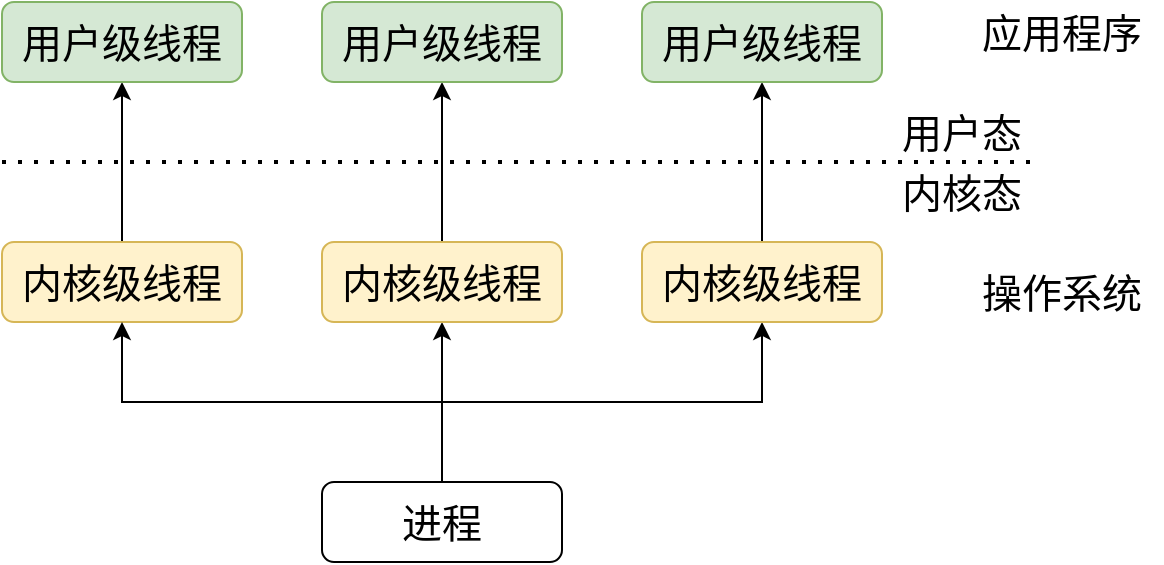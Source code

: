 <mxfile version="20.3.0" type="device" pages="16"><diagram id="lAWl-VxsjDZpktCSD6yP" name="一对一模型"><mxGraphModel dx="1422" dy="905" grid="1" gridSize="10" guides="1" tooltips="1" connect="1" arrows="1" fold="1" page="1" pageScale="1" pageWidth="827" pageHeight="1169" math="0" shadow="0"><root><mxCell id="0"/><mxCell id="1" parent="0"/><mxCell id="MqT3IPoaktrHQ2NbZybY-11" value="" style="edgeStyle=orthogonalEdgeStyle;rounded=0;orthogonalLoop=1;jettySize=auto;html=1;fontSize=20;" parent="1" source="MqT3IPoaktrHQ2NbZybY-1" target="MqT3IPoaktrHQ2NbZybY-10" edge="1"><mxGeometry relative="1" as="geometry"/></mxCell><mxCell id="MqT3IPoaktrHQ2NbZybY-1" value="&lt;font style=&quot;font-size: 20px;&quot;&gt;内核级线程&lt;/font&gt;" style="rounded=1;whiteSpace=wrap;html=1;fillColor=#fff2cc;strokeColor=#d6b656;" parent="1" vertex="1"><mxGeometry x="40" y="160" width="120" height="40" as="geometry"/></mxCell><mxCell id="MqT3IPoaktrHQ2NbZybY-8" style="edgeStyle=orthogonalEdgeStyle;rounded=0;orthogonalLoop=1;jettySize=auto;html=1;exitX=0.5;exitY=0;exitDx=0;exitDy=0;entryX=0.5;entryY=1;entryDx=0;entryDy=0;fontSize=20;" parent="1" source="MqT3IPoaktrHQ2NbZybY-2" target="MqT3IPoaktrHQ2NbZybY-1" edge="1"><mxGeometry relative="1" as="geometry"/></mxCell><mxCell id="MqT3IPoaktrHQ2NbZybY-22" style="edgeStyle=orthogonalEdgeStyle;rounded=0;orthogonalLoop=1;jettySize=auto;html=1;exitX=0.5;exitY=0;exitDx=0;exitDy=0;entryX=0.5;entryY=1;entryDx=0;entryDy=0;fontSize=20;" parent="1" source="MqT3IPoaktrHQ2NbZybY-2" target="MqT3IPoaktrHQ2NbZybY-13" edge="1"><mxGeometry relative="1" as="geometry"/></mxCell><mxCell id="MqT3IPoaktrHQ2NbZybY-23" style="edgeStyle=orthogonalEdgeStyle;rounded=0;orthogonalLoop=1;jettySize=auto;html=1;exitX=0.5;exitY=0;exitDx=0;exitDy=0;entryX=0.5;entryY=1;entryDx=0;entryDy=0;fontSize=20;" parent="1" source="MqT3IPoaktrHQ2NbZybY-2" target="MqT3IPoaktrHQ2NbZybY-20" edge="1"><mxGeometry relative="1" as="geometry"/></mxCell><mxCell id="MqT3IPoaktrHQ2NbZybY-2" value="&lt;font style=&quot;font-size: 20px;&quot;&gt;进程&lt;/font&gt;" style="rounded=1;whiteSpace=wrap;html=1;" parent="1" vertex="1"><mxGeometry x="200" y="280" width="120" height="40" as="geometry"/></mxCell><mxCell id="MqT3IPoaktrHQ2NbZybY-10" value="&lt;font style=&quot;font-size: 20px;&quot;&gt;用户级线程&lt;/font&gt;" style="rounded=1;whiteSpace=wrap;html=1;fillColor=#d5e8d4;strokeColor=#82b366;" parent="1" vertex="1"><mxGeometry x="40" y="40" width="120" height="40" as="geometry"/></mxCell><mxCell id="MqT3IPoaktrHQ2NbZybY-12" value="" style="edgeStyle=orthogonalEdgeStyle;rounded=0;orthogonalLoop=1;jettySize=auto;html=1;fontSize=20;" parent="1" source="MqT3IPoaktrHQ2NbZybY-13" target="MqT3IPoaktrHQ2NbZybY-14" edge="1"><mxGeometry relative="1" as="geometry"/></mxCell><mxCell id="MqT3IPoaktrHQ2NbZybY-13" value="&lt;font style=&quot;font-size: 20px;&quot;&gt;内核级线程&lt;/font&gt;" style="rounded=1;whiteSpace=wrap;html=1;fillColor=#fff2cc;strokeColor=#d6b656;" parent="1" vertex="1"><mxGeometry x="200" y="160" width="120" height="40" as="geometry"/></mxCell><mxCell id="MqT3IPoaktrHQ2NbZybY-14" value="&lt;font style=&quot;font-size: 20px;&quot;&gt;用户级线程&lt;/font&gt;" style="rounded=1;whiteSpace=wrap;html=1;fillColor=#d5e8d4;strokeColor=#82b366;" parent="1" vertex="1"><mxGeometry x="200" y="40" width="120" height="40" as="geometry"/></mxCell><mxCell id="MqT3IPoaktrHQ2NbZybY-19" value="" style="edgeStyle=orthogonalEdgeStyle;rounded=0;orthogonalLoop=1;jettySize=auto;html=1;fontSize=20;" parent="1" source="MqT3IPoaktrHQ2NbZybY-20" target="MqT3IPoaktrHQ2NbZybY-21" edge="1"><mxGeometry relative="1" as="geometry"/></mxCell><mxCell id="MqT3IPoaktrHQ2NbZybY-20" value="&lt;font style=&quot;font-size: 20px;&quot;&gt;内核级线程&lt;/font&gt;" style="rounded=1;whiteSpace=wrap;html=1;fillColor=#fff2cc;strokeColor=#d6b656;" parent="1" vertex="1"><mxGeometry x="360" y="160" width="120" height="40" as="geometry"/></mxCell><mxCell id="MqT3IPoaktrHQ2NbZybY-21" value="&lt;font style=&quot;font-size: 20px;&quot;&gt;用户级线程&lt;/font&gt;" style="rounded=1;whiteSpace=wrap;html=1;fillColor=#d5e8d4;strokeColor=#82b366;" parent="1" vertex="1"><mxGeometry x="360" y="40" width="120" height="40" as="geometry"/></mxCell><mxCell id="MqT3IPoaktrHQ2NbZybY-24" value="" style="endArrow=none;dashed=1;html=1;dashPattern=1 3;strokeWidth=2;rounded=0;fontSize=20;" parent="1" edge="1"><mxGeometry width="50" height="50" relative="1" as="geometry"><mxPoint x="40" y="120" as="sourcePoint"/><mxPoint x="560" y="120" as="targetPoint"/></mxGeometry></mxCell><mxCell id="MqT3IPoaktrHQ2NbZybY-25" value="用户态" style="text;html=1;strokeColor=none;fillColor=none;align=center;verticalAlign=middle;whiteSpace=wrap;rounded=0;fontSize=20;" parent="1" vertex="1"><mxGeometry x="480" y="90" width="80" height="30" as="geometry"/></mxCell><mxCell id="MqT3IPoaktrHQ2NbZybY-26" value="内核态" style="text;html=1;strokeColor=none;fillColor=none;align=center;verticalAlign=middle;whiteSpace=wrap;rounded=0;fontSize=20;" parent="1" vertex="1"><mxGeometry x="480" y="120" width="80" height="30" as="geometry"/></mxCell><mxCell id="ZRLHgyJv1mZ6UYz2YwX8-1" value="应用程序" style="text;html=1;strokeColor=none;fillColor=none;align=center;verticalAlign=middle;whiteSpace=wrap;rounded=0;fontSize=20;" parent="1" vertex="1"><mxGeometry x="520" y="40" width="100" height="30" as="geometry"/></mxCell><mxCell id="ZRLHgyJv1mZ6UYz2YwX8-2" value="操作系统" style="text;html=1;strokeColor=none;fillColor=none;align=center;verticalAlign=middle;whiteSpace=wrap;rounded=0;fontSize=20;" parent="1" vertex="1"><mxGeometry x="520" y="170" width="100" height="30" as="geometry"/></mxCell></root></mxGraphModel></diagram><diagram id="N_apOBgj5p0SdZ7GI6bW" name="多对一模型"><mxGraphModel dx="1422" dy="905" grid="1" gridSize="10" guides="1" tooltips="1" connect="1" arrows="1" fold="1" page="1" pageScale="1" pageWidth="827" pageHeight="1169" math="0" shadow="0"><root><mxCell id="0"/><mxCell id="1" parent="0"/><mxCell id="7jVuvBAdpJA6hhmcmOWI-6" value="&lt;font style=&quot;font-size: 20px;&quot;&gt;进程&lt;/font&gt;" style="rounded=1;whiteSpace=wrap;html=1;" parent="1" vertex="1"><mxGeometry x="200" y="280" width="120" height="40" as="geometry"/></mxCell><mxCell id="7jVuvBAdpJA6hhmcmOWI-7" value="&lt;font style=&quot;font-size: 20px;&quot;&gt;用户级线程&lt;/font&gt;" style="rounded=1;whiteSpace=wrap;html=1;fillColor=#d5e8d4;strokeColor=#82b366;" parent="1" vertex="1"><mxGeometry x="40" y="40" width="120" height="40" as="geometry"/></mxCell><mxCell id="7jVuvBAdpJA6hhmcmOWI-10" value="&lt;font style=&quot;font-size: 20px;&quot;&gt;用户级线程&lt;/font&gt;" style="rounded=1;whiteSpace=wrap;html=1;fillColor=#d5e8d4;strokeColor=#82b366;" parent="1" vertex="1"><mxGeometry x="200" y="40" width="120" height="40" as="geometry"/></mxCell><mxCell id="7jVuvBAdpJA6hhmcmOWI-13" value="&lt;font style=&quot;font-size: 20px;&quot;&gt;用户级线程&lt;/font&gt;" style="rounded=1;whiteSpace=wrap;html=1;fillColor=#d5e8d4;strokeColor=#82b366;" parent="1" vertex="1"><mxGeometry x="360" y="40" width="120" height="40" as="geometry"/></mxCell><mxCell id="7jVuvBAdpJA6hhmcmOWI-14" value="" style="endArrow=none;dashed=1;html=1;dashPattern=1 3;strokeWidth=2;rounded=0;fontSize=20;" parent="1" edge="1"><mxGeometry width="50" height="50" relative="1" as="geometry"><mxPoint x="40" y="120" as="sourcePoint"/><mxPoint x="560" y="120" as="targetPoint"/></mxGeometry></mxCell><mxCell id="7jVuvBAdpJA6hhmcmOWI-15" value="用户态" style="text;html=1;strokeColor=none;fillColor=none;align=center;verticalAlign=middle;whiteSpace=wrap;rounded=0;fontSize=20;" parent="1" vertex="1"><mxGeometry x="480" y="90" width="80" height="30" as="geometry"/></mxCell><mxCell id="7jVuvBAdpJA6hhmcmOWI-16" value="内核态" style="text;html=1;strokeColor=none;fillColor=none;align=center;verticalAlign=middle;whiteSpace=wrap;rounded=0;fontSize=20;" parent="1" vertex="1"><mxGeometry x="480" y="120" width="80" height="30" as="geometry"/></mxCell><mxCell id="GlGZXYXTzRJ-WDVA2n1H-4" style="edgeStyle=orthogonalEdgeStyle;rounded=0;orthogonalLoop=1;jettySize=auto;html=1;exitX=0.5;exitY=0;exitDx=0;exitDy=0;entryX=0.5;entryY=1;entryDx=0;entryDy=0;fontSize=20;" parent="1" source="GlGZXYXTzRJ-WDVA2n1H-6" target="GlGZXYXTzRJ-WDVA2n1H-9" edge="1"><mxGeometry relative="1" as="geometry"/></mxCell><mxCell id="GlGZXYXTzRJ-WDVA2n1H-6" value="&lt;font style=&quot;font-size: 20px;&quot;&gt;进程&lt;/font&gt;" style="rounded=1;whiteSpace=wrap;html=1;" parent="1" vertex="1"><mxGeometry x="200" y="280" width="120" height="40" as="geometry"/></mxCell><mxCell id="GlGZXYXTzRJ-WDVA2n1H-7" value="&lt;font style=&quot;font-size: 20px;&quot;&gt;用户级线程&lt;/font&gt;" style="rounded=1;whiteSpace=wrap;html=1;fillColor=#d5e8d4;strokeColor=#82b366;" parent="1" vertex="1"><mxGeometry x="40" y="40" width="120" height="40" as="geometry"/></mxCell><mxCell id="GlGZXYXTzRJ-WDVA2n1H-8" value="" style="edgeStyle=orthogonalEdgeStyle;rounded=0;orthogonalLoop=1;jettySize=auto;html=1;fontSize=20;" parent="1" source="GlGZXYXTzRJ-WDVA2n1H-9" target="GlGZXYXTzRJ-WDVA2n1H-10" edge="1"><mxGeometry relative="1" as="geometry"/></mxCell><mxCell id="GlGZXYXTzRJ-WDVA2n1H-19" style="edgeStyle=orthogonalEdgeStyle;rounded=0;orthogonalLoop=1;jettySize=auto;html=1;exitX=0.5;exitY=0;exitDx=0;exitDy=0;entryX=0.5;entryY=1;entryDx=0;entryDy=0;fontSize=20;" parent="1" source="GlGZXYXTzRJ-WDVA2n1H-9" target="GlGZXYXTzRJ-WDVA2n1H-13" edge="1"><mxGeometry relative="1" as="geometry"><Array as="points"><mxPoint x="260" y="160"/><mxPoint x="420" y="160"/></Array></mxGeometry></mxCell><mxCell id="GlGZXYXTzRJ-WDVA2n1H-20" style="edgeStyle=orthogonalEdgeStyle;rounded=0;orthogonalLoop=1;jettySize=auto;html=1;exitX=0.5;exitY=0;exitDx=0;exitDy=0;entryX=0.5;entryY=1;entryDx=0;entryDy=0;fontSize=20;" parent="1" source="GlGZXYXTzRJ-WDVA2n1H-9" target="GlGZXYXTzRJ-WDVA2n1H-7" edge="1"><mxGeometry relative="1" as="geometry"><Array as="points"><mxPoint x="260" y="160"/><mxPoint x="100" y="160"/></Array></mxGeometry></mxCell><mxCell id="GlGZXYXTzRJ-WDVA2n1H-9" value="&lt;font style=&quot;font-size: 20px;&quot;&gt;内核级线程&lt;/font&gt;" style="rounded=1;whiteSpace=wrap;html=1;fillColor=#fff2cc;strokeColor=#d6b656;" parent="1" vertex="1"><mxGeometry x="200" y="200" width="120" height="40" as="geometry"/></mxCell><mxCell id="GlGZXYXTzRJ-WDVA2n1H-10" value="&lt;font style=&quot;font-size: 20px;&quot;&gt;用户级线程&lt;/font&gt;" style="rounded=1;whiteSpace=wrap;html=1;fillColor=#d5e8d4;strokeColor=#82b366;" parent="1" vertex="1"><mxGeometry x="200" y="40" width="120" height="40" as="geometry"/></mxCell><mxCell id="GlGZXYXTzRJ-WDVA2n1H-13" value="&lt;font style=&quot;font-size: 20px;&quot;&gt;用户级线程&lt;/font&gt;" style="rounded=1;whiteSpace=wrap;html=1;fillColor=#d5e8d4;strokeColor=#82b366;" parent="1" vertex="1"><mxGeometry x="360" y="40" width="120" height="40" as="geometry"/></mxCell><mxCell id="GlGZXYXTzRJ-WDVA2n1H-14" value="" style="endArrow=none;dashed=1;html=1;dashPattern=1 3;strokeWidth=2;rounded=0;fontSize=20;" parent="1" edge="1"><mxGeometry width="50" height="50" relative="1" as="geometry"><mxPoint x="40" y="120" as="sourcePoint"/><mxPoint x="560" y="120" as="targetPoint"/></mxGeometry></mxCell><mxCell id="GlGZXYXTzRJ-WDVA2n1H-15" value="用户态" style="text;html=1;strokeColor=none;fillColor=none;align=center;verticalAlign=middle;whiteSpace=wrap;rounded=0;fontSize=20;" parent="1" vertex="1"><mxGeometry x="480" y="90" width="80" height="30" as="geometry"/></mxCell><mxCell id="GlGZXYXTzRJ-WDVA2n1H-16" value="内核态" style="text;html=1;strokeColor=none;fillColor=none;align=center;verticalAlign=middle;whiteSpace=wrap;rounded=0;fontSize=20;" parent="1" vertex="1"><mxGeometry x="480" y="120" width="80" height="30" as="geometry"/></mxCell><mxCell id="GlGZXYXTzRJ-WDVA2n1H-17" value="应用程序" style="text;html=1;strokeColor=none;fillColor=none;align=center;verticalAlign=middle;whiteSpace=wrap;rounded=0;fontSize=20;" parent="1" vertex="1"><mxGeometry x="520" y="40" width="100" height="30" as="geometry"/></mxCell><mxCell id="GlGZXYXTzRJ-WDVA2n1H-18" value="操作系统" style="text;html=1;strokeColor=none;fillColor=none;align=center;verticalAlign=middle;whiteSpace=wrap;rounded=0;fontSize=20;" parent="1" vertex="1"><mxGeometry x="520" y="170" width="100" height="30" as="geometry"/></mxCell></root></mxGraphModel></diagram><diagram id="-f1HIB7o0GNLBjJzhxZL" name="多对多模型"><mxGraphModel dx="1422" dy="905" grid="1" gridSize="10" guides="1" tooltips="1" connect="1" arrows="1" fold="1" page="1" pageScale="1" pageWidth="827" pageHeight="1169" math="0" shadow="0"><root><mxCell id="0"/><mxCell id="1" parent="0"/><mxCell id="xCFsk7fKhp-hg8GWwvpV-20" style="edgeStyle=orthogonalEdgeStyle;rounded=0;orthogonalLoop=1;jettySize=auto;html=1;exitX=0.5;exitY=0;exitDx=0;exitDy=0;entryX=0.5;entryY=1;entryDx=0;entryDy=0;fontSize=20;" parent="1" source="xCFsk7fKhp-hg8GWwvpV-2" target="xCFsk7fKhp-hg8GWwvpV-7" edge="1"><mxGeometry relative="1" as="geometry"><Array as="points"><mxPoint x="140" y="200"/><mxPoint x="260" y="200"/><mxPoint x="260" y="120"/><mxPoint x="100" y="120"/></Array></mxGeometry></mxCell><mxCell id="xCFsk7fKhp-hg8GWwvpV-22" style="edgeStyle=orthogonalEdgeStyle;rounded=0;orthogonalLoop=1;jettySize=auto;html=1;exitX=0.5;exitY=0;exitDx=0;exitDy=0;entryX=0.5;entryY=1;entryDx=0;entryDy=0;fontSize=20;" parent="1" source="xCFsk7fKhp-hg8GWwvpV-2" target="xCFsk7fKhp-hg8GWwvpV-10" edge="1"><mxGeometry relative="1" as="geometry"><Array as="points"><mxPoint x="140" y="200"/><mxPoint x="260" y="200"/></Array></mxGeometry></mxCell><mxCell id="xCFsk7fKhp-hg8GWwvpV-2" value="&lt;font style=&quot;font-size: 20px;&quot;&gt;内核级线程&lt;/font&gt;" style="rounded=1;whiteSpace=wrap;html=1;fillColor=#fff2cc;strokeColor=#d6b656;" parent="1" vertex="1"><mxGeometry x="80" y="240" width="120" height="40" as="geometry"/></mxCell><mxCell id="xCFsk7fKhp-hg8GWwvpV-3" style="edgeStyle=orthogonalEdgeStyle;rounded=0;orthogonalLoop=1;jettySize=auto;html=1;exitX=0.5;exitY=0;exitDx=0;exitDy=0;entryX=0.5;entryY=1;entryDx=0;entryDy=0;fontSize=20;" parent="1" source="xCFsk7fKhp-hg8GWwvpV-6" target="xCFsk7fKhp-hg8GWwvpV-2" edge="1"><mxGeometry relative="1" as="geometry"/></mxCell><mxCell id="xCFsk7fKhp-hg8GWwvpV-5" style="edgeStyle=orthogonalEdgeStyle;rounded=0;orthogonalLoop=1;jettySize=auto;html=1;exitX=0.5;exitY=0;exitDx=0;exitDy=0;entryX=0.5;entryY=1;entryDx=0;entryDy=0;fontSize=20;" parent="1" source="xCFsk7fKhp-hg8GWwvpV-6" target="xCFsk7fKhp-hg8GWwvpV-12" edge="1"><mxGeometry relative="1" as="geometry"/></mxCell><mxCell id="xCFsk7fKhp-hg8GWwvpV-6" value="&lt;font style=&quot;font-size: 20px;&quot;&gt;进程&lt;/font&gt;" style="rounded=1;whiteSpace=wrap;html=1;" parent="1" vertex="1"><mxGeometry x="200" y="360" width="120" height="40" as="geometry"/></mxCell><mxCell id="xCFsk7fKhp-hg8GWwvpV-7" value="&lt;font style=&quot;font-size: 20px;&quot;&gt;用户级线程&lt;/font&gt;" style="rounded=1;whiteSpace=wrap;html=1;fillColor=#d5e8d4;strokeColor=#82b366;" parent="1" vertex="1"><mxGeometry x="40" y="40" width="120" height="40" as="geometry"/></mxCell><mxCell id="xCFsk7fKhp-hg8GWwvpV-10" value="&lt;font style=&quot;font-size: 20px;&quot;&gt;用户级线程&lt;/font&gt;" style="rounded=1;whiteSpace=wrap;html=1;fillColor=#d5e8d4;strokeColor=#82b366;" parent="1" vertex="1"><mxGeometry x="200" y="40" width="120" height="40" as="geometry"/></mxCell><mxCell id="xCFsk7fKhp-hg8GWwvpV-21" style="edgeStyle=orthogonalEdgeStyle;rounded=0;orthogonalLoop=1;jettySize=auto;html=1;exitX=0.5;exitY=0;exitDx=0;exitDy=0;entryX=0.5;entryY=1;entryDx=0;entryDy=0;fontSize=20;" parent="1" source="xCFsk7fKhp-hg8GWwvpV-12" target="xCFsk7fKhp-hg8GWwvpV-13" edge="1"><mxGeometry relative="1" as="geometry"><Array as="points"><mxPoint x="380" y="200"/><mxPoint x="260" y="200"/><mxPoint x="260" y="120"/><mxPoint x="420" y="120"/></Array></mxGeometry></mxCell><mxCell id="xCFsk7fKhp-hg8GWwvpV-12" value="&lt;font style=&quot;font-size: 20px;&quot;&gt;内核级线程&lt;/font&gt;" style="rounded=1;whiteSpace=wrap;html=1;fillColor=#fff2cc;strokeColor=#d6b656;" parent="1" vertex="1"><mxGeometry x="320" y="240" width="120" height="40" as="geometry"/></mxCell><mxCell id="xCFsk7fKhp-hg8GWwvpV-13" value="&lt;font style=&quot;font-size: 20px;&quot;&gt;用户级线程&lt;/font&gt;" style="rounded=1;whiteSpace=wrap;html=1;fillColor=#d5e8d4;strokeColor=#82b366;" parent="1" vertex="1"><mxGeometry x="360" y="40" width="120" height="40" as="geometry"/></mxCell><mxCell id="xCFsk7fKhp-hg8GWwvpV-14" value="" style="endArrow=none;dashed=1;html=1;dashPattern=1 3;strokeWidth=2;rounded=0;fontSize=20;" parent="1" edge="1"><mxGeometry width="50" height="50" relative="1" as="geometry"><mxPoint x="40" y="160" as="sourcePoint"/><mxPoint x="560" y="160" as="targetPoint"/></mxGeometry></mxCell><mxCell id="xCFsk7fKhp-hg8GWwvpV-15" value="用户态" style="text;html=1;strokeColor=none;fillColor=none;align=center;verticalAlign=middle;whiteSpace=wrap;rounded=0;fontSize=20;" parent="1" vertex="1"><mxGeometry x="480" y="130" width="80" height="30" as="geometry"/></mxCell><mxCell id="xCFsk7fKhp-hg8GWwvpV-16" value="内核态" style="text;html=1;strokeColor=none;fillColor=none;align=center;verticalAlign=middle;whiteSpace=wrap;rounded=0;fontSize=20;" parent="1" vertex="1"><mxGeometry x="480" y="160" width="80" height="30" as="geometry"/></mxCell><mxCell id="xCFsk7fKhp-hg8GWwvpV-17" value="应用程序" style="text;html=1;strokeColor=none;fillColor=none;align=center;verticalAlign=middle;whiteSpace=wrap;rounded=0;fontSize=20;" parent="1" vertex="1"><mxGeometry x="520" y="40" width="100" height="30" as="geometry"/></mxCell><mxCell id="xCFsk7fKhp-hg8GWwvpV-18" value="操作系统" style="text;html=1;strokeColor=none;fillColor=none;align=center;verticalAlign=middle;whiteSpace=wrap;rounded=0;fontSize=20;" parent="1" vertex="1"><mxGeometry x="520" y="250" width="100" height="30" as="geometry"/></mxCell></root></mxGraphModel></diagram><diagram id="7ef2bRMc_FF-aRlkLr-p" name="多级反馈队列调度算法"><mxGraphModel dx="2012" dy="754" grid="1" gridSize="10" guides="1" tooltips="1" connect="1" arrows="1" fold="1" page="1" pageScale="1" pageWidth="827" pageHeight="1169" math="0" shadow="0"><root><mxCell id="0"/><mxCell id="1" parent="0"/><mxCell id="mo-EJgAQlS-Y9krScDRQ-1" value="" style="endArrow=none;html=1;rounded=0;fontSize=20;" parent="1" edge="1"><mxGeometry width="50" height="50" relative="1" as="geometry"><mxPoint x="130" y="40" as="sourcePoint"/><mxPoint x="290" y="40" as="targetPoint"/></mxGeometry></mxCell><mxCell id="mo-EJgAQlS-Y9krScDRQ-3" value="" style="rounded=0;whiteSpace=wrap;html=1;fontSize=20;fillColor=none;" parent="1" vertex="1"><mxGeometry x="140" y="50" width="20" height="20" as="geometry"/></mxCell><mxCell id="mo-EJgAQlS-Y9krScDRQ-4" value="" style="rounded=0;whiteSpace=wrap;html=1;fontSize=20;fillColor=none;" parent="1" vertex="1"><mxGeometry x="180" y="50" width="20" height="20" as="geometry"/></mxCell><mxCell id="mo-EJgAQlS-Y9krScDRQ-14" style="edgeStyle=orthogonalEdgeStyle;rounded=0;orthogonalLoop=1;jettySize=auto;html=1;exitX=1;exitY=0.5;exitDx=0;exitDy=0;entryX=0;entryY=0.5;entryDx=0;entryDy=0;fontSize=20;" parent="1" source="mo-EJgAQlS-Y9krScDRQ-6" target="mo-EJgAQlS-Y9krScDRQ-9" edge="1"><mxGeometry relative="1" as="geometry"/></mxCell><mxCell id="mo-EJgAQlS-Y9krScDRQ-6" value="" style="rounded=0;whiteSpace=wrap;html=1;fontSize=20;fillColor=none;" parent="1" vertex="1"><mxGeometry x="260" y="50" width="20" height="20" as="geometry"/></mxCell><mxCell id="mo-EJgAQlS-Y9krScDRQ-7" value="···" style="text;html=1;strokeColor=none;fillColor=none;align=center;verticalAlign=middle;whiteSpace=wrap;rounded=0;fontSize=20;" parent="1" vertex="1"><mxGeometry x="220" y="50" width="20" height="20" as="geometry"/></mxCell><mxCell id="mo-EJgAQlS-Y9krScDRQ-8" value="" style="endArrow=none;html=1;rounded=0;fontSize=20;" parent="1" edge="1"><mxGeometry width="50" height="50" relative="1" as="geometry"><mxPoint x="130.0" y="80" as="sourcePoint"/><mxPoint x="290" y="80" as="targetPoint"/></mxGeometry></mxCell><mxCell id="mo-EJgAQlS-Y9krScDRQ-11" style="edgeStyle=orthogonalEdgeStyle;rounded=0;orthogonalLoop=1;jettySize=auto;html=1;exitX=1;exitY=0.5;exitDx=0;exitDy=0;fontSize=20;" parent="1" source="mo-EJgAQlS-Y9krScDRQ-9" target="mo-EJgAQlS-Y9krScDRQ-10" edge="1"><mxGeometry relative="1" as="geometry"/></mxCell><mxCell id="mo-EJgAQlS-Y9krScDRQ-26" style="edgeStyle=orthogonalEdgeStyle;rounded=0;orthogonalLoop=1;jettySize=auto;html=1;exitX=0.5;exitY=1;exitDx=0;exitDy=0;entryX=0;entryY=0.5;entryDx=0;entryDy=0;fontSize=20;" parent="1" source="mo-EJgAQlS-Y9krScDRQ-9" target="mo-EJgAQlS-Y9krScDRQ-16" edge="1"><mxGeometry relative="1" as="geometry"><Array as="points"><mxPoint x="430" y="140"/><mxPoint x="110" y="140"/><mxPoint x="110" y="180"/></Array></mxGeometry></mxCell><mxCell id="mo-EJgAQlS-Y9krScDRQ-9" value="使用CPU" style="rounded=0;whiteSpace=wrap;html=1;fontSize=20;fillColor=none;" parent="1" vertex="1"><mxGeometry x="370" y="40" width="120" height="40" as="geometry"/></mxCell><mxCell id="mo-EJgAQlS-Y9krScDRQ-10" value="完成" style="text;html=1;strokeColor=none;fillColor=none;align=center;verticalAlign=middle;whiteSpace=wrap;rounded=0;fontSize=20;" parent="1" vertex="1"><mxGeometry x="570" y="45" width="60" height="30" as="geometry"/></mxCell><mxCell id="mo-EJgAQlS-Y9krScDRQ-12" value="第一级队列" style="text;html=1;strokeColor=none;fillColor=none;align=center;verticalAlign=middle;whiteSpace=wrap;rounded=0;fontSize=20;" parent="1" vertex="1"><mxGeometry y="45" width="110" height="30" as="geometry"/></mxCell><mxCell id="mo-EJgAQlS-Y9krScDRQ-15" value="" style="endArrow=none;html=1;rounded=0;fontSize=20;" parent="1" edge="1"><mxGeometry width="50" height="50" relative="1" as="geometry"><mxPoint x="130.0" y="160" as="sourcePoint"/><mxPoint x="290.0" y="160" as="targetPoint"/></mxGeometry></mxCell><mxCell id="mo-EJgAQlS-Y9krScDRQ-16" value="" style="rounded=0;whiteSpace=wrap;html=1;fontSize=20;fillColor=none;" parent="1" vertex="1"><mxGeometry x="140" y="170" width="20" height="20" as="geometry"/></mxCell><mxCell id="mo-EJgAQlS-Y9krScDRQ-17" value="" style="rounded=0;whiteSpace=wrap;html=1;fontSize=20;fillColor=none;" parent="1" vertex="1"><mxGeometry x="180" y="170" width="20" height="20" as="geometry"/></mxCell><mxCell id="mo-EJgAQlS-Y9krScDRQ-18" style="edgeStyle=orthogonalEdgeStyle;rounded=0;orthogonalLoop=1;jettySize=auto;html=1;exitX=1;exitY=0.5;exitDx=0;exitDy=0;entryX=0;entryY=0.5;entryDx=0;entryDy=0;fontSize=20;" parent="1" source="mo-EJgAQlS-Y9krScDRQ-19" target="mo-EJgAQlS-Y9krScDRQ-23" edge="1"><mxGeometry relative="1" as="geometry"/></mxCell><mxCell id="mo-EJgAQlS-Y9krScDRQ-19" value="" style="rounded=0;whiteSpace=wrap;html=1;fontSize=20;fillColor=none;" parent="1" vertex="1"><mxGeometry x="260" y="170" width="20" height="20" as="geometry"/></mxCell><mxCell id="mo-EJgAQlS-Y9krScDRQ-20" value="···" style="text;html=1;strokeColor=none;fillColor=none;align=center;verticalAlign=middle;whiteSpace=wrap;rounded=0;fontSize=20;" parent="1" vertex="1"><mxGeometry x="220" y="170" width="20" height="20" as="geometry"/></mxCell><mxCell id="mo-EJgAQlS-Y9krScDRQ-21" value="" style="endArrow=none;html=1;rounded=0;fontSize=20;" parent="1" edge="1"><mxGeometry width="50" height="50" relative="1" as="geometry"><mxPoint x="130.0" y="200" as="sourcePoint"/><mxPoint x="290.0" y="200" as="targetPoint"/></mxGeometry></mxCell><mxCell id="mo-EJgAQlS-Y9krScDRQ-22" style="edgeStyle=orthogonalEdgeStyle;rounded=0;orthogonalLoop=1;jettySize=auto;html=1;exitX=1;exitY=0.5;exitDx=0;exitDy=0;fontSize=20;" parent="1" source="mo-EJgAQlS-Y9krScDRQ-23" target="mo-EJgAQlS-Y9krScDRQ-24" edge="1"><mxGeometry relative="1" as="geometry"/></mxCell><mxCell id="mo-EJgAQlS-Y9krScDRQ-23" value="使用CPU" style="rounded=0;whiteSpace=wrap;html=1;fontSize=20;fillColor=none;" parent="1" vertex="1"><mxGeometry x="370" y="160" width="120" height="40" as="geometry"/></mxCell><mxCell id="mo-EJgAQlS-Y9krScDRQ-24" value="完成" style="text;html=1;strokeColor=none;fillColor=none;align=center;verticalAlign=middle;whiteSpace=wrap;rounded=0;fontSize=20;" parent="1" vertex="1"><mxGeometry x="570" y="165" width="60" height="30" as="geometry"/></mxCell><mxCell id="mo-EJgAQlS-Y9krScDRQ-25" value="第二级队列" style="text;html=1;strokeColor=none;fillColor=none;align=center;verticalAlign=middle;whiteSpace=wrap;rounded=0;fontSize=20;" parent="1" vertex="1"><mxGeometry y="165" width="110" height="30" as="geometry"/></mxCell><mxCell id="mo-EJgAQlS-Y9krScDRQ-27" value="被剥夺" style="text;html=1;strokeColor=none;fillColor=none;align=center;verticalAlign=middle;whiteSpace=wrap;rounded=0;fontSize=20;" parent="1" vertex="1"><mxGeometry x="290" y="110" width="80" height="30" as="geometry"/></mxCell><mxCell id="mo-EJgAQlS-Y9krScDRQ-31" value="被剥夺" style="text;html=1;strokeColor=none;fillColor=none;align=center;verticalAlign=middle;whiteSpace=wrap;rounded=0;fontSize=20;" parent="1" vertex="1"><mxGeometry x="290" y="210" width="80" height="30" as="geometry"/></mxCell><mxCell id="mo-EJgAQlS-Y9krScDRQ-33" value="" style="endArrow=none;html=1;rounded=0;fontSize=20;" parent="1" edge="1"><mxGeometry width="50" height="50" relative="1" as="geometry"><mxPoint x="130.0" y="360" as="sourcePoint"/><mxPoint x="290.0" y="360" as="targetPoint"/></mxGeometry></mxCell><mxCell id="mo-EJgAQlS-Y9krScDRQ-34" value="" style="rounded=0;whiteSpace=wrap;html=1;fontSize=20;fillColor=none;" parent="1" vertex="1"><mxGeometry x="140" y="370" width="20" height="20" as="geometry"/></mxCell><mxCell id="mo-EJgAQlS-Y9krScDRQ-35" value="" style="rounded=0;whiteSpace=wrap;html=1;fontSize=20;fillColor=none;" parent="1" vertex="1"><mxGeometry x="180" y="370" width="20" height="20" as="geometry"/></mxCell><mxCell id="mo-EJgAQlS-Y9krScDRQ-36" style="edgeStyle=orthogonalEdgeStyle;rounded=0;orthogonalLoop=1;jettySize=auto;html=1;exitX=1;exitY=0.5;exitDx=0;exitDy=0;entryX=0;entryY=0.5;entryDx=0;entryDy=0;fontSize=20;" parent="1" source="mo-EJgAQlS-Y9krScDRQ-37" target="mo-EJgAQlS-Y9krScDRQ-41" edge="1"><mxGeometry relative="1" as="geometry"/></mxCell><mxCell id="mo-EJgAQlS-Y9krScDRQ-37" value="" style="rounded=0;whiteSpace=wrap;html=1;fontSize=20;fillColor=none;" parent="1" vertex="1"><mxGeometry x="260" y="370" width="20" height="20" as="geometry"/></mxCell><mxCell id="mo-EJgAQlS-Y9krScDRQ-38" value="···" style="text;html=1;strokeColor=none;fillColor=none;align=center;verticalAlign=middle;whiteSpace=wrap;rounded=0;fontSize=20;" parent="1" vertex="1"><mxGeometry x="220" y="370" width="20" height="20" as="geometry"/></mxCell><mxCell id="mo-EJgAQlS-Y9krScDRQ-39" value="" style="endArrow=none;html=1;rounded=0;fontSize=20;" parent="1" edge="1"><mxGeometry width="50" height="50" relative="1" as="geometry"><mxPoint x="130.0" y="400" as="sourcePoint"/><mxPoint x="290.0" y="400" as="targetPoint"/></mxGeometry></mxCell><mxCell id="mo-EJgAQlS-Y9krScDRQ-40" style="edgeStyle=orthogonalEdgeStyle;rounded=0;orthogonalLoop=1;jettySize=auto;html=1;exitX=1;exitY=0.5;exitDx=0;exitDy=0;fontSize=20;" parent="1" source="mo-EJgAQlS-Y9krScDRQ-41" target="mo-EJgAQlS-Y9krScDRQ-42" edge="1"><mxGeometry relative="1" as="geometry"/></mxCell><mxCell id="mo-EJgAQlS-Y9krScDRQ-47" style="edgeStyle=orthogonalEdgeStyle;rounded=0;orthogonalLoop=1;jettySize=auto;html=1;exitX=0.5;exitY=1;exitDx=0;exitDy=0;entryX=0;entryY=0.5;entryDx=0;entryDy=0;fontSize=20;" parent="1" source="mo-EJgAQlS-Y9krScDRQ-41" target="mo-EJgAQlS-Y9krScDRQ-34" edge="1"><mxGeometry relative="1" as="geometry"><Array as="points"><mxPoint x="430" y="440"/><mxPoint x="110" y="440"/><mxPoint x="110" y="380"/></Array></mxGeometry></mxCell><mxCell id="mo-EJgAQlS-Y9krScDRQ-41" value="使用CPU" style="rounded=0;whiteSpace=wrap;html=1;fontSize=20;fillColor=none;" parent="1" vertex="1"><mxGeometry x="370" y="360" width="120" height="40" as="geometry"/></mxCell><mxCell id="mo-EJgAQlS-Y9krScDRQ-42" value="完成" style="text;html=1;strokeColor=none;fillColor=none;align=center;verticalAlign=middle;whiteSpace=wrap;rounded=0;fontSize=20;" parent="1" vertex="1"><mxGeometry x="570" y="365" width="60" height="30" as="geometry"/></mxCell><mxCell id="mo-EJgAQlS-Y9krScDRQ-43" value="第n级队列" style="text;html=1;strokeColor=none;fillColor=none;align=center;verticalAlign=middle;whiteSpace=wrap;rounded=0;fontSize=20;" parent="1" vertex="1"><mxGeometry y="365" width="110" height="30" as="geometry"/></mxCell><mxCell id="mo-EJgAQlS-Y9krScDRQ-45" value="" style="endArrow=none;html=1;rounded=0;fontSize=20;entryX=0.5;entryY=1;entryDx=0;entryDy=0;" parent="1" target="mo-EJgAQlS-Y9krScDRQ-23" edge="1"><mxGeometry width="50" height="50" relative="1" as="geometry"><mxPoint x="250" y="240" as="sourcePoint"/><mxPoint x="380" y="180" as="targetPoint"/><Array as="points"><mxPoint x="430" y="240"/></Array></mxGeometry></mxCell><mxCell id="mo-EJgAQlS-Y9krScDRQ-46" value="" style="endArrow=classic;html=1;rounded=0;fontSize=20;entryX=0;entryY=0.5;entryDx=0;entryDy=0;" parent="1" target="mo-EJgAQlS-Y9krScDRQ-34" edge="1"><mxGeometry width="50" height="50" relative="1" as="geometry"><mxPoint x="250" y="340" as="sourcePoint"/><mxPoint x="370" y="180" as="targetPoint"/><Array as="points"><mxPoint x="110" y="340"/><mxPoint x="110" y="380"/></Array></mxGeometry></mxCell><mxCell id="mo-EJgAQlS-Y9krScDRQ-48" value="被剥夺" style="text;html=1;strokeColor=none;fillColor=none;align=center;verticalAlign=middle;whiteSpace=wrap;rounded=0;fontSize=20;" parent="1" vertex="1"><mxGeometry x="290" y="410" width="80" height="30" as="geometry"/></mxCell><mxCell id="4-UP5X8Oo97aiwF5qsfS-1" value="" style="endArrow=none;html=1;rounded=0;" parent="1" edge="1"><mxGeometry width="50" height="50" relative="1" as="geometry"><mxPoint x="250" y="270" as="sourcePoint"/><mxPoint x="250" y="240" as="targetPoint"/></mxGeometry></mxCell><mxCell id="4-UP5X8Oo97aiwF5qsfS-2" value="" style="endArrow=none;html=1;rounded=0;" parent="1" edge="1"><mxGeometry width="50" height="50" relative="1" as="geometry"><mxPoint x="250" y="340" as="sourcePoint"/><mxPoint x="250" y="310" as="targetPoint"/></mxGeometry></mxCell><mxCell id="4-UP5X8Oo97aiwF5qsfS-4" value="" style="endArrow=none;dashed=1;html=1;rounded=0;dashPattern=1 4;" parent="1" edge="1"><mxGeometry width="50" height="50" relative="1" as="geometry"><mxPoint x="250" y="310" as="sourcePoint"/><mxPoint x="250" y="270" as="targetPoint"/></mxGeometry></mxCell><mxCell id="1N6tgLOqBLRPMjMccSFA-1" value="时间片" style="text;html=1;strokeColor=none;fillColor=none;align=center;verticalAlign=middle;whiteSpace=wrap;rounded=0;fontSize=20;" vertex="1" parent="1"><mxGeometry x="680" y="10" width="80" height="30" as="geometry"/></mxCell><mxCell id="1N6tgLOqBLRPMjMccSFA-2" value="" style="shape=flexArrow;endArrow=classic;html=1;rounded=0;" edge="1" parent="1"><mxGeometry width="50" height="50" relative="1" as="geometry"><mxPoint x="720" y="120" as="sourcePoint"/><mxPoint x="720" y="320" as="targetPoint"/></mxGeometry></mxCell><mxCell id="1N6tgLOqBLRPMjMccSFA-3" value="小" style="text;html=1;strokeColor=none;fillColor=none;align=center;verticalAlign=middle;whiteSpace=wrap;rounded=0;fontSize=20;" vertex="1" parent="1"><mxGeometry x="680" y="60" width="80" height="30" as="geometry"/></mxCell><mxCell id="1N6tgLOqBLRPMjMccSFA-4" value="大" style="text;html=1;strokeColor=none;fillColor=none;align=center;verticalAlign=middle;whiteSpace=wrap;rounded=0;fontSize=20;" vertex="1" parent="1"><mxGeometry x="680" y="350" width="80" height="30" as="geometry"/></mxCell><mxCell id="1N6tgLOqBLRPMjMccSFA-9" value="优先级" style="text;html=1;strokeColor=none;fillColor=none;align=center;verticalAlign=middle;whiteSpace=wrap;rounded=0;fontSize=20;" vertex="1" parent="1"><mxGeometry x="-120" y="10" width="80" height="30" as="geometry"/></mxCell><mxCell id="1N6tgLOqBLRPMjMccSFA-10" value="" style="shape=flexArrow;endArrow=classic;html=1;rounded=0;" edge="1" parent="1"><mxGeometry width="50" height="50" relative="1" as="geometry"><mxPoint x="-80" y="120" as="sourcePoint"/><mxPoint x="-80" y="320" as="targetPoint"/></mxGeometry></mxCell><mxCell id="1N6tgLOqBLRPMjMccSFA-11" value="高" style="text;html=1;strokeColor=none;fillColor=none;align=center;verticalAlign=middle;whiteSpace=wrap;rounded=0;fontSize=20;" vertex="1" parent="1"><mxGeometry x="-120" y="60" width="80" height="30" as="geometry"/></mxCell><mxCell id="1N6tgLOqBLRPMjMccSFA-12" value="低" style="text;html=1;strokeColor=none;fillColor=none;align=center;verticalAlign=middle;whiteSpace=wrap;rounded=0;fontSize=20;" vertex="1" parent="1"><mxGeometry x="-120" y="350" width="80" height="30" as="geometry"/></mxCell></root></mxGraphModel></diagram><diagram id="eiIkv1tRzrWuj0GwiLG3" name="信号量机制实现前驱关系"><mxGraphModel dx="1038" dy="689" grid="1" gridSize="10" guides="1" tooltips="1" connect="1" arrows="1" fold="1" page="1" pageScale="1" pageWidth="827" pageHeight="1169" math="0" shadow="0"><root><mxCell id="0"/><mxCell id="1" parent="0"/><mxCell id="VGdL50mhe__x-i0Q_IYl-6" style="edgeStyle=none;rounded=0;orthogonalLoop=1;jettySize=auto;html=1;exitX=0.5;exitY=1;exitDx=0;exitDy=0;entryX=0.5;entryY=0;entryDx=0;entryDy=0;fontSize=20;" parent="1" source="VGdL50mhe__x-i0Q_IYl-1" target="VGdL50mhe__x-i0Q_IYl-3" edge="1"><mxGeometry relative="1" as="geometry"/></mxCell><mxCell id="VGdL50mhe__x-i0Q_IYl-14" style="edgeStyle=none;rounded=0;orthogonalLoop=1;jettySize=auto;html=1;exitX=0.5;exitY=1;exitDx=0;exitDy=0;entryX=0.5;entryY=0;entryDx=0;entryDy=0;fontSize=20;" parent="1" source="VGdL50mhe__x-i0Q_IYl-1" target="VGdL50mhe__x-i0Q_IYl-10" edge="1"><mxGeometry relative="1" as="geometry"/></mxCell><mxCell id="VGdL50mhe__x-i0Q_IYl-1" value="S1" style="ellipse;whiteSpace=wrap;html=1;aspect=fixed;fontSize=20;fillColor=none;" parent="1" vertex="1"><mxGeometry x="160" y="40" width="40" height="40" as="geometry"/></mxCell><mxCell id="VGdL50mhe__x-i0Q_IYl-17" style="edgeStyle=none;rounded=0;orthogonalLoop=1;jettySize=auto;html=1;exitX=0.5;exitY=1;exitDx=0;exitDy=0;entryX=0.5;entryY=0;entryDx=0;entryDy=0;fontSize=20;" parent="1" source="VGdL50mhe__x-i0Q_IYl-3" target="VGdL50mhe__x-i0Q_IYl-13" edge="1"><mxGeometry relative="1" as="geometry"/></mxCell><mxCell id="VGdL50mhe__x-i0Q_IYl-3" value="S3" style="ellipse;whiteSpace=wrap;html=1;aspect=fixed;fontSize=20;fillColor=none;" parent="1" vertex="1"><mxGeometry x="240" y="200" width="40" height="40" as="geometry"/></mxCell><mxCell id="VGdL50mhe__x-i0Q_IYl-8" style="edgeStyle=none;rounded=0;orthogonalLoop=1;jettySize=auto;html=1;exitX=0.5;exitY=1;exitDx=0;exitDy=0;entryX=0.5;entryY=0;entryDx=0;entryDy=0;fontSize=20;" parent="1" source="VGdL50mhe__x-i0Q_IYl-10" target="VGdL50mhe__x-i0Q_IYl-12" edge="1"><mxGeometry relative="1" as="geometry"/></mxCell><mxCell id="VGdL50mhe__x-i0Q_IYl-9" style="edgeStyle=none;rounded=0;orthogonalLoop=1;jettySize=auto;html=1;exitX=0.5;exitY=1;exitDx=0;exitDy=0;entryX=0.5;entryY=0;entryDx=0;entryDy=0;fontSize=20;" parent="1" source="VGdL50mhe__x-i0Q_IYl-10" target="VGdL50mhe__x-i0Q_IYl-11" edge="1"><mxGeometry relative="1" as="geometry"/></mxCell><mxCell id="VGdL50mhe__x-i0Q_IYl-10" value="S2" style="ellipse;whiteSpace=wrap;html=1;aspect=fixed;fontSize=20;fillColor=none;" parent="1" vertex="1"><mxGeometry x="120" y="120" width="40" height="40" as="geometry"/></mxCell><mxCell id="VGdL50mhe__x-i0Q_IYl-15" style="edgeStyle=none;rounded=0;orthogonalLoop=1;jettySize=auto;html=1;exitX=0.5;exitY=1;exitDx=0;exitDy=0;entryX=0.5;entryY=0;entryDx=0;entryDy=0;fontSize=20;" parent="1" source="VGdL50mhe__x-i0Q_IYl-11" target="VGdL50mhe__x-i0Q_IYl-13" edge="1"><mxGeometry relative="1" as="geometry"/></mxCell><mxCell id="VGdL50mhe__x-i0Q_IYl-11" value="S4" style="ellipse;whiteSpace=wrap;html=1;aspect=fixed;fontSize=20;fillColor=none;" parent="1" vertex="1"><mxGeometry x="80" y="200" width="40" height="40" as="geometry"/></mxCell><mxCell id="VGdL50mhe__x-i0Q_IYl-16" style="edgeStyle=none;rounded=0;orthogonalLoop=1;jettySize=auto;html=1;exitX=0.5;exitY=1;exitDx=0;exitDy=0;fontSize=20;entryX=0.5;entryY=0;entryDx=0;entryDy=0;" parent="1" source="VGdL50mhe__x-i0Q_IYl-12" target="VGdL50mhe__x-i0Q_IYl-13" edge="1"><mxGeometry relative="1" as="geometry"><mxPoint x="180" y="280" as="targetPoint"/></mxGeometry></mxCell><mxCell id="VGdL50mhe__x-i0Q_IYl-12" value="S5" style="ellipse;whiteSpace=wrap;html=1;aspect=fixed;fontSize=20;fillColor=none;" parent="1" vertex="1"><mxGeometry x="160" y="200" width="40" height="40" as="geometry"/></mxCell><mxCell id="VGdL50mhe__x-i0Q_IYl-13" value="S6" style="ellipse;whiteSpace=wrap;html=1;aspect=fixed;fontSize=20;fillColor=none;" parent="1" vertex="1"><mxGeometry x="160" y="280" width="40" height="40" as="geometry"/></mxCell><mxCell id="VGdL50mhe__x-i0Q_IYl-18" value="a=0" style="text;html=1;strokeColor=none;fillColor=none;align=center;verticalAlign=middle;whiteSpace=wrap;rounded=0;fontSize=20;" parent="1" vertex="1"><mxGeometry x="110" y="80" width="60" height="30" as="geometry"/></mxCell><mxCell id="VGdL50mhe__x-i0Q_IYl-19" value="b=0" style="text;html=1;strokeColor=none;fillColor=none;align=center;verticalAlign=middle;whiteSpace=wrap;rounded=0;fontSize=20;" parent="1" vertex="1"><mxGeometry x="220" y="130" width="60" height="30" as="geometry"/></mxCell><mxCell id="VGdL50mhe__x-i0Q_IYl-20" value="c=0" style="text;html=1;strokeColor=none;fillColor=none;align=center;verticalAlign=middle;whiteSpace=wrap;rounded=0;fontSize=20;" parent="1" vertex="1"><mxGeometry x="70" y="160" width="60" height="30" as="geometry"/></mxCell><mxCell id="VGdL50mhe__x-i0Q_IYl-21" value="d=0" style="text;html=1;strokeColor=none;fillColor=none;align=center;verticalAlign=middle;whiteSpace=wrap;rounded=0;fontSize=20;" parent="1" vertex="1"><mxGeometry x="150" y="160" width="60" height="30" as="geometry"/></mxCell><mxCell id="VGdL50mhe__x-i0Q_IYl-22" value="e=0" style="text;html=1;strokeColor=none;fillColor=none;align=center;verticalAlign=middle;whiteSpace=wrap;rounded=0;fontSize=20;" parent="1" vertex="1"><mxGeometry x="80" y="250" width="60" height="30" as="geometry"/></mxCell><mxCell id="VGdL50mhe__x-i0Q_IYl-23" value="f=0" style="text;html=1;strokeColor=none;fillColor=none;align=center;verticalAlign=middle;whiteSpace=wrap;rounded=0;fontSize=20;" parent="1" vertex="1"><mxGeometry x="130" y="230" width="60" height="30" as="geometry"/></mxCell><mxCell id="VGdL50mhe__x-i0Q_IYl-27" value="g=0" style="text;html=1;strokeColor=none;fillColor=none;align=center;verticalAlign=middle;whiteSpace=wrap;rounded=0;fontSize=20;" parent="1" vertex="1"><mxGeometry x="200" y="250" width="60" height="30" as="geometry"/></mxCell></root></mxGraphModel></diagram><diagram id="uphjh2fgUsUqkoTWsxoB" name="生产者消费者问题"><mxGraphModel dx="1038" dy="689" grid="1" gridSize="10" guides="1" tooltips="1" connect="1" arrows="1" fold="1" page="1" pageScale="1" pageWidth="827" pageHeight="1169" math="0" shadow="0"><root><mxCell id="0"/><mxCell id="1" parent="0"/><mxCell id="wZ3NH9V_vAUPwC5v4UG6-4" style="edgeStyle=orthogonalEdgeStyle;rounded=0;orthogonalLoop=1;jettySize=auto;html=1;exitX=0.5;exitY=0;exitDx=0;exitDy=0;entryX=0.5;entryY=0;entryDx=0;entryDy=0;fontSize=19;" parent="1" source="wZ3NH9V_vAUPwC5v4UG6-1" target="wZ3NH9V_vAUPwC5v4UG6-2" edge="1"><mxGeometry relative="1" as="geometry"/></mxCell><mxCell id="wZ3NH9V_vAUPwC5v4UG6-1" value="&lt;font style=&quot;font-size: 19px;&quot;&gt;生产者生产&lt;/font&gt;" style="rounded=1;whiteSpace=wrap;html=1;fillColor=none;" parent="1" vertex="1"><mxGeometry x="80" y="80" width="120" height="40" as="geometry"/></mxCell><mxCell id="wZ3NH9V_vAUPwC5v4UG6-5" style="edgeStyle=orthogonalEdgeStyle;rounded=0;orthogonalLoop=1;jettySize=auto;html=1;exitX=0.5;exitY=1;exitDx=0;exitDy=0;entryX=0.5;entryY=1;entryDx=0;entryDy=0;fontSize=19;" parent="1" source="wZ3NH9V_vAUPwC5v4UG6-2" target="wZ3NH9V_vAUPwC5v4UG6-1" edge="1"><mxGeometry relative="1" as="geometry"/></mxCell><mxCell id="wZ3NH9V_vAUPwC5v4UG6-2" value="&lt;font style=&quot;font-size: 19px;&quot;&gt;消费者消费&lt;/font&gt;" style="rounded=1;whiteSpace=wrap;html=1;fillColor=none;" parent="1" vertex="1"><mxGeometry x="320" y="80" width="120" height="40" as="geometry"/></mxCell><mxCell id="wZ3NH9V_vAUPwC5v4UG6-6" value="产品" style="text;html=1;strokeColor=none;fillColor=none;align=center;verticalAlign=middle;whiteSpace=wrap;rounded=0;fontSize=19;" parent="1" vertex="1"><mxGeometry x="200" y="30" width="120" height="30" as="geometry"/></mxCell><mxCell id="wZ3NH9V_vAUPwC5v4UG6-7" value="空闲缓冲区" style="text;html=1;strokeColor=none;fillColor=none;align=center;verticalAlign=middle;whiteSpace=wrap;rounded=0;fontSize=19;" parent="1" vertex="1"><mxGeometry x="200" y="140" width="120" height="30" as="geometry"/></mxCell><mxCell id="wZ3NH9V_vAUPwC5v4UG6-8" value="V" style="text;html=1;strokeColor=none;fillColor=none;align=center;verticalAlign=middle;whiteSpace=wrap;rounded=0;fontSize=19;" parent="1" vertex="1"><mxGeometry x="140" y="30" width="30" height="30" as="geometry"/></mxCell><mxCell id="wZ3NH9V_vAUPwC5v4UG6-9" value="V" style="text;html=1;strokeColor=none;fillColor=none;align=center;verticalAlign=middle;whiteSpace=wrap;rounded=0;fontSize=19;" parent="1" vertex="1"><mxGeometry x="350" y="140" width="30" height="30" as="geometry"/></mxCell><mxCell id="wZ3NH9V_vAUPwC5v4UG6-10" value="P" style="text;html=1;strokeColor=none;fillColor=none;align=center;verticalAlign=middle;whiteSpace=wrap;rounded=0;fontSize=19;" parent="1" vertex="1"><mxGeometry x="350" y="30" width="30" height="30" as="geometry"/></mxCell><mxCell id="wZ3NH9V_vAUPwC5v4UG6-11" value="P" style="text;html=1;strokeColor=none;fillColor=none;align=center;verticalAlign=middle;whiteSpace=wrap;rounded=0;fontSize=19;" parent="1" vertex="1"><mxGeometry x="140" y="140" width="30" height="30" as="geometry"/></mxCell><mxCell id="wZ3NH9V_vAUPwC5v4UG6-12" value="P操作变量-1，V操作变量+1" style="text;html=1;strokeColor=none;fillColor=none;align=center;verticalAlign=middle;whiteSpace=wrap;rounded=0;fontSize=19;" parent="1" vertex="1"><mxGeometry x="80" y="200" width="360" height="30" as="geometry"/></mxCell></root></mxGraphModel></diagram><diagram id="Fu1iR4QiQzNj4M_Z32DX" name="多生产者-多消费者问题"><mxGraphModel dx="1038" dy="689" grid="1" gridSize="10" guides="1" tooltips="1" connect="1" arrows="1" fold="1" page="1" pageScale="1" pageWidth="827" pageHeight="1169" math="0" shadow="0"><root><mxCell id="0"/><mxCell id="1" parent="0"/><mxCell id="BFmrgMiLUPMFvHEnCSr2-1" style="edgeStyle=orthogonalEdgeStyle;rounded=0;orthogonalLoop=1;jettySize=auto;html=1;exitX=0.5;exitY=0;exitDx=0;exitDy=0;entryX=0.5;entryY=0;entryDx=0;entryDy=0;fontSize=19;" parent="1" source="BFmrgMiLUPMFvHEnCSr2-2" target="BFmrgMiLUPMFvHEnCSr2-4" edge="1"><mxGeometry relative="1" as="geometry"/></mxCell><mxCell id="BFmrgMiLUPMFvHEnCSr2-2" value="&lt;font style=&quot;font-size: 19px;&quot;&gt;父亲&lt;/font&gt;" style="rounded=1;whiteSpace=wrap;html=1;fillColor=none;" parent="1" vertex="1"><mxGeometry x="120" y="80" width="80" height="40" as="geometry"/></mxCell><mxCell id="BFmrgMiLUPMFvHEnCSr2-3" style="edgeStyle=orthogonalEdgeStyle;rounded=0;orthogonalLoop=1;jettySize=auto;html=1;exitX=0.5;exitY=1;exitDx=0;exitDy=0;entryX=0.5;entryY=1;entryDx=0;entryDy=0;fontSize=19;" parent="1" source="BFmrgMiLUPMFvHEnCSr2-4" target="BFmrgMiLUPMFvHEnCSr2-2" edge="1"><mxGeometry relative="1" as="geometry"><Array as="points"><mxPoint x="360" y="160"/><mxPoint x="160" y="160"/></Array></mxGeometry></mxCell><mxCell id="BFmrgMiLUPMFvHEnCSr2-4" value="&lt;font style=&quot;font-size: 19px;&quot;&gt;女儿&lt;/font&gt;" style="rounded=1;whiteSpace=wrap;html=1;fillColor=none;" parent="1" vertex="1"><mxGeometry x="320" y="80" width="80" height="40" as="geometry"/></mxCell><mxCell id="BFmrgMiLUPMFvHEnCSr2-5" value="苹果" style="text;html=1;strokeColor=none;fillColor=none;align=center;verticalAlign=middle;whiteSpace=wrap;rounded=0;fontSize=19;" parent="1" vertex="1"><mxGeometry x="200" y="30" width="120" height="30" as="geometry"/></mxCell><mxCell id="BFmrgMiLUPMFvHEnCSr2-6" value="盘子" style="text;html=1;strokeColor=none;fillColor=none;align=center;verticalAlign=middle;whiteSpace=wrap;rounded=0;fontSize=19;" parent="1" vertex="1"><mxGeometry x="200" y="160" width="120" height="30" as="geometry"/></mxCell><mxCell id="BFmrgMiLUPMFvHEnCSr2-7" value="V" style="text;html=1;strokeColor=none;fillColor=none;align=center;verticalAlign=middle;whiteSpace=wrap;rounded=0;fontSize=19;" parent="1" vertex="1"><mxGeometry x="140" y="30" width="30" height="30" as="geometry"/></mxCell><mxCell id="BFmrgMiLUPMFvHEnCSr2-8" value="V" style="text;html=1;strokeColor=none;fillColor=none;align=center;verticalAlign=middle;whiteSpace=wrap;rounded=0;fontSize=19;" parent="1" vertex="1"><mxGeometry x="360" y="150" width="30" height="30" as="geometry"/></mxCell><mxCell id="BFmrgMiLUPMFvHEnCSr2-9" value="P" style="text;html=1;strokeColor=none;fillColor=none;align=center;verticalAlign=middle;whiteSpace=wrap;rounded=0;fontSize=19;" parent="1" vertex="1"><mxGeometry x="350" y="30" width="30" height="30" as="geometry"/></mxCell><mxCell id="BFmrgMiLUPMFvHEnCSr2-10" value="P" style="text;html=1;strokeColor=none;fillColor=none;align=center;verticalAlign=middle;whiteSpace=wrap;rounded=0;fontSize=19;" parent="1" vertex="1"><mxGeometry x="130" y="150" width="30" height="30" as="geometry"/></mxCell><mxCell id="BFmrgMiLUPMFvHEnCSr2-11" value="P操作变量-1，V操作变量+1" style="text;html=1;strokeColor=none;fillColor=none;align=center;verticalAlign=middle;whiteSpace=wrap;rounded=0;fontSize=19;" parent="1" vertex="1"><mxGeometry x="120" y="320" width="280" height="30" as="geometry"/></mxCell><mxCell id="BFmrgMiLUPMFvHEnCSr2-14" style="edgeStyle=orthogonalEdgeStyle;rounded=0;orthogonalLoop=1;jettySize=auto;html=1;exitX=0.5;exitY=1;exitDx=0;exitDy=0;entryX=0.5;entryY=1;entryDx=0;entryDy=0;fontSize=19;" parent="1" source="BFmrgMiLUPMFvHEnCSr2-12" target="BFmrgMiLUPMFvHEnCSr2-13" edge="1"><mxGeometry relative="1" as="geometry"/></mxCell><mxCell id="BFmrgMiLUPMFvHEnCSr2-12" value="&lt;font style=&quot;font-size: 19px;&quot;&gt;妈妈&lt;/font&gt;" style="rounded=1;whiteSpace=wrap;html=1;fillColor=none;" parent="1" vertex="1"><mxGeometry x="120" y="200" width="80" height="40" as="geometry"/></mxCell><mxCell id="BFmrgMiLUPMFvHEnCSr2-15" style="edgeStyle=orthogonalEdgeStyle;rounded=0;orthogonalLoop=1;jettySize=auto;html=1;exitX=0.5;exitY=0;exitDx=0;exitDy=0;entryX=0.5;entryY=0;entryDx=0;entryDy=0;fontSize=19;" parent="1" source="BFmrgMiLUPMFvHEnCSr2-13" target="BFmrgMiLUPMFvHEnCSr2-12" edge="1"><mxGeometry relative="1" as="geometry"><Array as="points"><mxPoint x="360" y="160"/><mxPoint x="160" y="160"/></Array></mxGeometry></mxCell><mxCell id="BFmrgMiLUPMFvHEnCSr2-13" value="&lt;font style=&quot;font-size: 19px;&quot;&gt;儿子&lt;/font&gt;" style="rounded=1;whiteSpace=wrap;html=1;fillColor=none;" parent="1" vertex="1"><mxGeometry x="320" y="200" width="80" height="40" as="geometry"/></mxCell><mxCell id="BFmrgMiLUPMFvHEnCSr2-19" value="V" style="text;html=1;strokeColor=none;fillColor=none;align=center;verticalAlign=middle;whiteSpace=wrap;rounded=0;fontSize=19;" parent="1" vertex="1"><mxGeometry x="140" y="260" width="30" height="30" as="geometry"/></mxCell><mxCell id="BFmrgMiLUPMFvHEnCSr2-20" value="P" style="text;html=1;strokeColor=none;fillColor=none;align=center;verticalAlign=middle;whiteSpace=wrap;rounded=0;fontSize=19;" parent="1" vertex="1"><mxGeometry x="350" y="260" width="30" height="30" as="geometry"/></mxCell><mxCell id="BFmrgMiLUPMFvHEnCSr2-21" value="橘子" style="text;html=1;strokeColor=none;fillColor=none;align=center;verticalAlign=middle;whiteSpace=wrap;rounded=0;fontSize=19;" parent="1" vertex="1"><mxGeometry x="200" y="260" width="120" height="30" as="geometry"/></mxCell></root></mxGraphModel></diagram><diagram id="XA9bizy4iE8kYe2FRvAj" name="吸烟者问题"><mxGraphModel dx="1038" dy="689" grid="1" gridSize="10" guides="1" tooltips="1" connect="1" arrows="1" fold="1" page="1" pageScale="1" pageWidth="827" pageHeight="1169" math="0" shadow="0"><root><mxCell id="0"/><mxCell id="1" parent="0"/><mxCell id="wrgEr_Y05IyFEKRknMg4-1" style="edgeStyle=orthogonalEdgeStyle;rounded=0;orthogonalLoop=1;jettySize=auto;html=1;exitX=0.5;exitY=0;exitDx=0;exitDy=0;entryX=0.5;entryY=0;entryDx=0;entryDy=0;fontSize=19;" parent="1" source="wrgEr_Y05IyFEKRknMg4-2" target="wrgEr_Y05IyFEKRknMg4-4" edge="1"><mxGeometry relative="1" as="geometry"/></mxCell><mxCell id="wrgEr_Y05IyFEKRknMg4-42" style="edgeStyle=orthogonalEdgeStyle;rounded=0;orthogonalLoop=1;jettySize=auto;html=1;exitX=0.5;exitY=0;exitDx=0;exitDy=0;entryX=0.5;entryY=0;entryDx=0;entryDy=0;fontSize=19;" parent="1" source="wrgEr_Y05IyFEKRknMg4-2" target="wrgEr_Y05IyFEKRknMg4-32" edge="1"><mxGeometry relative="1" as="geometry"/></mxCell><mxCell id="wrgEr_Y05IyFEKRknMg4-43" style="edgeStyle=orthogonalEdgeStyle;rounded=0;orthogonalLoop=1;jettySize=auto;html=1;exitX=0.5;exitY=0;exitDx=0;exitDy=0;entryX=0.5;entryY=0;entryDx=0;entryDy=0;fontSize=19;" parent="1" source="wrgEr_Y05IyFEKRknMg4-2" target="wrgEr_Y05IyFEKRknMg4-37" edge="1"><mxGeometry relative="1" as="geometry"/></mxCell><mxCell id="wrgEr_Y05IyFEKRknMg4-2" value="&lt;font style=&quot;font-size: 19px;&quot;&gt;供应者生产&lt;/font&gt;" style="rounded=1;whiteSpace=wrap;html=1;fillColor=none;" parent="1" vertex="1"><mxGeometry x="80" y="240" width="120" height="40" as="geometry"/></mxCell><mxCell id="wrgEr_Y05IyFEKRknMg4-47" style="edgeStyle=orthogonalEdgeStyle;rounded=0;orthogonalLoop=1;jettySize=auto;html=1;exitX=1;exitY=0.5;exitDx=0;exitDy=0;entryX=0.5;entryY=1;entryDx=0;entryDy=0;fontSize=19;" parent="1" source="wrgEr_Y05IyFEKRknMg4-4" target="wrgEr_Y05IyFEKRknMg4-2" edge="1"><mxGeometry relative="1" as="geometry"><Array as="points"><mxPoint x="480" y="260"/><mxPoint x="480" y="300"/><mxPoint x="140" y="300"/></Array></mxGeometry></mxCell><mxCell id="wrgEr_Y05IyFEKRknMg4-4" value="&lt;span style=&quot;font-size: 19px;&quot;&gt;吸烟者3吸烟&lt;/span&gt;" style="rounded=1;whiteSpace=wrap;html=1;fillColor=none;" parent="1" vertex="1"><mxGeometry x="320" y="240" width="120" height="40" as="geometry"/></mxCell><mxCell id="wrgEr_Y05IyFEKRknMg4-5" value="产品3" style="text;html=1;strokeColor=none;fillColor=none;align=center;verticalAlign=middle;whiteSpace=wrap;rounded=0;fontSize=19;" parent="1" vertex="1"><mxGeometry x="200" y="190" width="120" height="30" as="geometry"/></mxCell><mxCell id="wrgEr_Y05IyFEKRknMg4-6" value="空闲缓冲区" style="text;html=1;strokeColor=none;fillColor=none;align=center;verticalAlign=middle;whiteSpace=wrap;rounded=0;fontSize=19;" parent="1" vertex="1"><mxGeometry x="200" y="300" width="120" height="30" as="geometry"/></mxCell><mxCell id="wrgEr_Y05IyFEKRknMg4-7" value="V" style="text;html=1;strokeColor=none;fillColor=none;align=center;verticalAlign=middle;whiteSpace=wrap;rounded=0;fontSize=19;" parent="1" vertex="1"><mxGeometry x="140" y="190" width="30" height="30" as="geometry"/></mxCell><mxCell id="wrgEr_Y05IyFEKRknMg4-8" value="V" style="text;html=1;strokeColor=none;fillColor=none;align=center;verticalAlign=middle;whiteSpace=wrap;rounded=0;fontSize=19;" parent="1" vertex="1"><mxGeometry x="440" y="260" width="30" height="30" as="geometry"/></mxCell><mxCell id="wrgEr_Y05IyFEKRknMg4-9" value="P" style="text;html=1;strokeColor=none;fillColor=none;align=center;verticalAlign=middle;whiteSpace=wrap;rounded=0;fontSize=19;" parent="1" vertex="1"><mxGeometry x="350" y="190" width="30" height="30" as="geometry"/></mxCell><mxCell id="wrgEr_Y05IyFEKRknMg4-10" value="P" style="text;html=1;strokeColor=none;fillColor=none;align=center;verticalAlign=middle;whiteSpace=wrap;rounded=0;fontSize=19;" parent="1" vertex="1"><mxGeometry x="140" y="300" width="30" height="30" as="geometry"/></mxCell><mxCell id="wrgEr_Y05IyFEKRknMg4-11" value="P操作变量-1，V操作变量+1" style="text;html=1;strokeColor=none;fillColor=none;align=center;verticalAlign=middle;whiteSpace=wrap;rounded=0;fontSize=19;" parent="1" vertex="1"><mxGeometry x="80" y="360" width="440" height="30" as="geometry"/></mxCell><mxCell id="wrgEr_Y05IyFEKRknMg4-46" style="edgeStyle=orthogonalEdgeStyle;rounded=0;orthogonalLoop=1;jettySize=auto;html=1;exitX=1;exitY=0.5;exitDx=0;exitDy=0;entryX=0.5;entryY=1;entryDx=0;entryDy=0;fontSize=19;" parent="1" source="wrgEr_Y05IyFEKRknMg4-32" target="wrgEr_Y05IyFEKRknMg4-2" edge="1"><mxGeometry relative="1" as="geometry"><Array as="points"><mxPoint x="480" y="170"/><mxPoint x="480" y="300"/><mxPoint x="140" y="300"/></Array></mxGeometry></mxCell><mxCell id="wrgEr_Y05IyFEKRknMg4-32" value="&lt;span style=&quot;font-size: 19px;&quot;&gt;吸烟者2吸烟&lt;/span&gt;" style="rounded=1;whiteSpace=wrap;html=1;fillColor=none;" parent="1" vertex="1"><mxGeometry x="320" y="150" width="120" height="40" as="geometry"/></mxCell><mxCell id="wrgEr_Y05IyFEKRknMg4-33" value="产品2" style="text;html=1;strokeColor=none;fillColor=none;align=center;verticalAlign=middle;whiteSpace=wrap;rounded=0;fontSize=19;" parent="1" vertex="1"><mxGeometry x="200" y="100" width="120" height="30" as="geometry"/></mxCell><mxCell id="wrgEr_Y05IyFEKRknMg4-34" value="V" style="text;html=1;strokeColor=none;fillColor=none;align=center;verticalAlign=middle;whiteSpace=wrap;rounded=0;fontSize=19;" parent="1" vertex="1"><mxGeometry x="140" y="100" width="30" height="30" as="geometry"/></mxCell><mxCell id="wrgEr_Y05IyFEKRknMg4-35" value="V" style="text;html=1;strokeColor=none;fillColor=none;align=center;verticalAlign=middle;whiteSpace=wrap;rounded=0;fontSize=19;" parent="1" vertex="1"><mxGeometry x="440" y="170" width="30" height="30" as="geometry"/></mxCell><mxCell id="wrgEr_Y05IyFEKRknMg4-36" value="P" style="text;html=1;strokeColor=none;fillColor=none;align=center;verticalAlign=middle;whiteSpace=wrap;rounded=0;fontSize=19;" parent="1" vertex="1"><mxGeometry x="350" y="100" width="30" height="30" as="geometry"/></mxCell><mxCell id="wrgEr_Y05IyFEKRknMg4-44" style="edgeStyle=orthogonalEdgeStyle;rounded=0;orthogonalLoop=1;jettySize=auto;html=1;exitX=1;exitY=0.5;exitDx=0;exitDy=0;entryX=0.5;entryY=1;entryDx=0;entryDy=0;fontSize=19;" parent="1" source="wrgEr_Y05IyFEKRknMg4-37" target="wrgEr_Y05IyFEKRknMg4-2" edge="1"><mxGeometry relative="1" as="geometry"><Array as="points"><mxPoint x="480" y="80"/><mxPoint x="480" y="300"/><mxPoint x="140" y="300"/></Array></mxGeometry></mxCell><mxCell id="wrgEr_Y05IyFEKRknMg4-37" value="&lt;font style=&quot;font-size: 19px;&quot;&gt;吸烟者1吸烟&lt;/font&gt;" style="rounded=1;whiteSpace=wrap;html=1;fillColor=none;" parent="1" vertex="1"><mxGeometry x="320" y="60" width="120" height="40" as="geometry"/></mxCell><mxCell id="wrgEr_Y05IyFEKRknMg4-38" value="产品1" style="text;html=1;strokeColor=none;fillColor=none;align=center;verticalAlign=middle;whiteSpace=wrap;rounded=0;fontSize=19;" parent="1" vertex="1"><mxGeometry x="200" y="10" width="120" height="30" as="geometry"/></mxCell><mxCell id="wrgEr_Y05IyFEKRknMg4-39" value="V" style="text;html=1;strokeColor=none;fillColor=none;align=center;verticalAlign=middle;whiteSpace=wrap;rounded=0;fontSize=19;" parent="1" vertex="1"><mxGeometry x="140" y="10" width="30" height="30" as="geometry"/></mxCell><mxCell id="wrgEr_Y05IyFEKRknMg4-40" value="V" style="text;html=1;strokeColor=none;fillColor=none;align=center;verticalAlign=middle;whiteSpace=wrap;rounded=0;fontSize=19;" parent="1" vertex="1"><mxGeometry x="440" y="80" width="30" height="30" as="geometry"/></mxCell><mxCell id="wrgEr_Y05IyFEKRknMg4-41" value="P" style="text;html=1;strokeColor=none;fillColor=none;align=center;verticalAlign=middle;whiteSpace=wrap;rounded=0;fontSize=19;" parent="1" vertex="1"><mxGeometry x="350" y="10" width="30" height="30" as="geometry"/></mxCell></root></mxGraphModel></diagram><diagram id="Atp7fZnTtsv3caRl4K1v" name="读者写者问题"><mxGraphModel dx="813" dy="517" grid="1" gridSize="10" guides="1" tooltips="1" connect="1" arrows="1" fold="1" page="1" pageScale="1" pageWidth="827" pageHeight="1169" math="0" shadow="0"><root><mxCell id="0"/><mxCell id="1" parent="0"/><mxCell id="_JJSiIHtK0nQ7mg3WbIj-1" style="edgeStyle=orthogonalEdgeStyle;rounded=0;orthogonalLoop=1;jettySize=auto;html=1;exitX=0.5;exitY=1;exitDx=0;exitDy=0;entryX=0.5;entryY=1;entryDx=0;entryDy=0;labelBackgroundColor=none;strokeColor=#000000;fontSize=20;fontColor=#000000;" parent="1" source="_JJSiIHtK0nQ7mg3WbIj-18" target="_JJSiIHtK0nQ7mg3WbIj-41" edge="1"><mxGeometry relative="1" as="geometry"><Array as="points"><mxPoint x="260" y="280"/><mxPoint x="140" y="280"/></Array></mxGeometry></mxCell><mxCell id="_JJSiIHtK0nQ7mg3WbIj-2" value="V" style="edgeLabel;html=1;align=center;verticalAlign=middle;resizable=0;points=[];fontSize=20;fontColor=#000000;" parent="_JJSiIHtK0nQ7mg3WbIj-1" vertex="1" connectable="0"><mxGeometry x="-0.56" y="-4" relative="1" as="geometry"><mxPoint x="-59" y="4" as="offset"/></mxGeometry></mxCell><mxCell id="_JJSiIHtK0nQ7mg3WbIj-3" style="edgeStyle=orthogonalEdgeStyle;rounded=0;orthogonalLoop=1;jettySize=auto;html=1;exitX=0.5;exitY=1;exitDx=0;exitDy=0;entryX=0.5;entryY=1;entryDx=0;entryDy=0;labelBackgroundColor=none;strokeColor=#000000;fontSize=20;fontColor=#000000;" parent="1" source="_JJSiIHtK0nQ7mg3WbIj-35" target="_JJSiIHtK0nQ7mg3WbIj-41" edge="1"><mxGeometry relative="1" as="geometry"><Array as="points"><mxPoint x="660" y="300"/><mxPoint x="140" y="300"/></Array></mxGeometry></mxCell><mxCell id="_JJSiIHtK0nQ7mg3WbIj-4" value="V" style="edgeLabel;html=1;align=center;verticalAlign=middle;resizable=0;points=[];fontSize=20;fontColor=#000000;" parent="_JJSiIHtK0nQ7mg3WbIj-3" vertex="1" connectable="0"><mxGeometry x="-0.735" relative="1" as="geometry"><mxPoint x="8" as="offset"/></mxGeometry></mxCell><mxCell id="_JJSiIHtK0nQ7mg3WbIj-5" style="edgeStyle=orthogonalEdgeStyle;rounded=0;orthogonalLoop=1;jettySize=auto;html=1;exitX=0.5;exitY=0;exitDx=0;exitDy=0;entryX=0.5;entryY=0;entryDx=0;entryDy=0;labelBackgroundColor=none;strokeColor=#000000;fontSize=20;fontColor=#3333FF;" parent="1" source="_JJSiIHtK0nQ7mg3WbIj-41" target="_JJSiIHtK0nQ7mg3WbIj-18" edge="1"><mxGeometry relative="1" as="geometry"><Array as="points"><mxPoint x="140" y="120"/><mxPoint x="260" y="120"/></Array></mxGeometry></mxCell><mxCell id="_JJSiIHtK0nQ7mg3WbIj-6" value="&lt;font color=&quot;#000000&quot;&gt;P&lt;/font&gt;" style="edgeLabel;html=1;align=center;verticalAlign=middle;resizable=0;points=[];fontSize=20;fontColor=#3333FF;" parent="_JJSiIHtK0nQ7mg3WbIj-5" vertex="1" connectable="0"><mxGeometry x="0.089" y="-3" relative="1" as="geometry"><mxPoint x="-16" as="offset"/></mxGeometry></mxCell><mxCell id="_JJSiIHtK0nQ7mg3WbIj-7" style="edgeStyle=orthogonalEdgeStyle;rounded=0;orthogonalLoop=1;jettySize=auto;html=1;exitX=0.5;exitY=0;exitDx=0;exitDy=0;entryX=0.5;entryY=0;entryDx=0;entryDy=0;labelBackgroundColor=none;strokeColor=#000000;fontSize=20;fontColor=#000000;" parent="1" source="_JJSiIHtK0nQ7mg3WbIj-41" target="_JJSiIHtK0nQ7mg3WbIj-22" edge="1"><mxGeometry relative="1" as="geometry"><Array as="points"><mxPoint x="140" y="100"/><mxPoint x="340" y="100"/></Array></mxGeometry></mxCell><mxCell id="_JJSiIHtK0nQ7mg3WbIj-8" value="P" style="edgeLabel;html=1;align=center;verticalAlign=middle;resizable=0;points=[];fontSize=20;fontColor=#000000;" parent="_JJSiIHtK0nQ7mg3WbIj-7" vertex="1" connectable="0"><mxGeometry x="0.427" relative="1" as="geometry"><mxPoint as="offset"/></mxGeometry></mxCell><mxCell id="_JJSiIHtK0nQ7mg3WbIj-15" value="P操作变量-1，V操作变量+1" style="text;html=1;strokeColor=none;fillColor=none;align=center;verticalAlign=middle;whiteSpace=wrap;rounded=0;fontSize=19;" parent="1" vertex="1"><mxGeometry x="40" y="320" width="630" height="30" as="geometry"/></mxCell><mxCell id="_JJSiIHtK0nQ7mg3WbIj-18" value="写者" style="rounded=1;whiteSpace=wrap;html=1;fontSize=20;fillColor=none;" parent="1" vertex="1"><mxGeometry x="240" y="160" width="40" height="80" as="geometry"/></mxCell><mxCell id="_JJSiIHtK0nQ7mg3WbIj-19" style="edgeStyle=orthogonalEdgeStyle;rounded=0;orthogonalLoop=1;jettySize=auto;html=1;exitX=1;exitY=0.5;exitDx=0;exitDy=0;entryX=0;entryY=0.5;entryDx=0;entryDy=0;fontSize=20;" parent="1" source="_JJSiIHtK0nQ7mg3WbIj-22" target="_JJSiIHtK0nQ7mg3WbIj-26" edge="1"><mxGeometry relative="1" as="geometry"/></mxCell><mxCell id="_JJSiIHtK0nQ7mg3WbIj-22" value="读者" style="rounded=1;whiteSpace=wrap;html=1;fontSize=20;fillColor=none;" parent="1" vertex="1"><mxGeometry x="320" y="160" width="40" height="80" as="geometry"/></mxCell><mxCell id="_JJSiIHtK0nQ7mg3WbIj-23" value="" style="edgeStyle=orthogonalEdgeStyle;rounded=0;orthogonalLoop=1;jettySize=auto;html=1;fontSize=20;" parent="1" source="_JJSiIHtK0nQ7mg3WbIj-26" target="_JJSiIHtK0nQ7mg3WbIj-30" edge="1"><mxGeometry relative="1" as="geometry"/></mxCell><mxCell id="_JJSiIHtK0nQ7mg3WbIj-26" value="读者" style="rounded=1;whiteSpace=wrap;html=1;fontSize=20;fillColor=none;" parent="1" vertex="1"><mxGeometry x="400" y="160" width="40" height="80" as="geometry"/></mxCell><mxCell id="_JJSiIHtK0nQ7mg3WbIj-27" style="edgeStyle=orthogonalEdgeStyle;rounded=0;orthogonalLoop=1;jettySize=auto;html=1;exitX=1;exitY=0.5;exitDx=0;exitDy=0;fontSize=20;" parent="1" source="_JJSiIHtK0nQ7mg3WbIj-30" edge="1"><mxGeometry relative="1" as="geometry"><mxPoint x="560" y="200" as="targetPoint"/></mxGeometry></mxCell><mxCell id="_JJSiIHtK0nQ7mg3WbIj-30" value="读者" style="rounded=1;whiteSpace=wrap;html=1;fontSize=20;fillColor=none;" parent="1" vertex="1"><mxGeometry x="480" y="160" width="40" height="80" as="geometry"/></mxCell><mxCell id="_JJSiIHtK0nQ7mg3WbIj-31" style="edgeStyle=orthogonalEdgeStyle;rounded=0;orthogonalLoop=1;jettySize=auto;html=1;exitX=1;exitY=0.5;exitDx=0;exitDy=0;entryX=0;entryY=0.5;entryDx=0;entryDy=0;fontSize=20;" parent="1" source="_JJSiIHtK0nQ7mg3WbIj-32" target="_JJSiIHtK0nQ7mg3WbIj-35" edge="1"><mxGeometry relative="1" as="geometry"/></mxCell><mxCell id="_JJSiIHtK0nQ7mg3WbIj-32" value="···" style="text;html=1;strokeColor=none;fillColor=none;align=center;verticalAlign=middle;whiteSpace=wrap;rounded=0;fontSize=20;" parent="1" vertex="1"><mxGeometry x="560" y="160" width="40" height="80" as="geometry"/></mxCell><mxCell id="_JJSiIHtK0nQ7mg3WbIj-35" value="读者" style="rounded=1;whiteSpace=wrap;html=1;fontSize=20;fillColor=none;" parent="1" vertex="1"><mxGeometry x="640" y="160" width="40" height="80" as="geometry"/></mxCell><mxCell id="_JJSiIHtK0nQ7mg3WbIj-41" value="读写队列" style="rounded=0;whiteSpace=wrap;html=1;labelBackgroundColor=none;fontSize=20;fillColor=none;" parent="1" vertex="1"><mxGeometry x="120" y="145" width="40" height="110" as="geometry"/></mxCell></root></mxGraphModel></diagram><diagram id="eFYcnp4_0KsElOnz3kwK" name="读者写者问题plus"><mxGraphModel dx="569" dy="362" grid="1" gridSize="10" guides="1" tooltips="1" connect="1" arrows="1" fold="1" page="1" pageScale="1" pageWidth="827" pageHeight="1169" math="0" shadow="0"><root><mxCell id="0"/><mxCell id="1" parent="0"/><mxCell id="Kd-N-RPQGlEA4vdI-Q-5-7" style="edgeStyle=orthogonalEdgeStyle;rounded=0;orthogonalLoop=1;jettySize=auto;html=1;exitX=0.5;exitY=1;exitDx=0;exitDy=0;entryX=0.5;entryY=1;entryDx=0;entryDy=0;labelBackgroundColor=none;strokeColor=#000000;fontSize=20;fontColor=#000000;" parent="1" target="m1vILPLgXgFaS84k4wu--15" edge="1"><mxGeometry relative="1" as="geometry"><Array as="points"><mxPoint x="260" y="275"/><mxPoint x="140" y="275"/></Array><mxPoint x="260" y="255" as="sourcePoint"/><mxPoint x="140" y="270" as="targetPoint"/></mxGeometry></mxCell><mxCell id="Kd-N-RPQGlEA4vdI-Q-5-9" value="V" style="edgeLabel;html=1;align=center;verticalAlign=middle;resizable=0;points=[];fontSize=20;fontColor=#000000;" parent="Kd-N-RPQGlEA4vdI-Q-5-7" vertex="1" connectable="0"><mxGeometry x="-0.56" y="-4" relative="1" as="geometry"><mxPoint x="-45" y="-1" as="offset"/></mxGeometry></mxCell><mxCell id="Kd-N-RPQGlEA4vdI-Q-5-5" style="edgeStyle=orthogonalEdgeStyle;rounded=0;orthogonalLoop=1;jettySize=auto;html=1;exitX=0.5;exitY=1;exitDx=0;exitDy=0;entryX=0.5;entryY=1;entryDx=0;entryDy=0;labelBackgroundColor=none;strokeColor=#000000;fontSize=20;fontColor=#000000;" parent="1" source="SsXNdMQsNbhb6o5Ypzj3-12" target="m1vILPLgXgFaS84k4wu--15" edge="1"><mxGeometry relative="1" as="geometry"><Array as="points"><mxPoint x="660" y="300"/><mxPoint x="140" y="300"/></Array></mxGeometry></mxCell><mxCell id="Kd-N-RPQGlEA4vdI-Q-5-6" value="V" style="edgeLabel;html=1;align=center;verticalAlign=middle;resizable=0;points=[];fontSize=20;fontColor=#000000;" parent="Kd-N-RPQGlEA4vdI-Q-5-5" vertex="1" connectable="0"><mxGeometry x="-0.735" relative="1" as="geometry"><mxPoint x="8" as="offset"/></mxGeometry></mxCell><mxCell id="Kd-N-RPQGlEA4vdI-Q-5-1" style="edgeStyle=orthogonalEdgeStyle;rounded=0;orthogonalLoop=1;jettySize=auto;html=1;exitX=0.5;exitY=0;exitDx=0;exitDy=0;entryX=0.5;entryY=0;entryDx=0;entryDy=0;labelBackgroundColor=none;strokeColor=#000000;fontSize=20;fontColor=#3333FF;" parent="1" source="m1vILPLgXgFaS84k4wu--15" target="SsXNdMQsNbhb6o5Ypzj3-2" edge="1"><mxGeometry relative="1" as="geometry"><Array as="points"><mxPoint x="140" y="130"/><mxPoint x="260" y="130"/></Array></mxGeometry></mxCell><mxCell id="Kd-N-RPQGlEA4vdI-Q-5-2" value="&lt;font color=&quot;#000000&quot;&gt;P&lt;/font&gt;" style="edgeLabel;html=1;align=center;verticalAlign=middle;resizable=0;points=[];fontSize=20;fontColor=#3333FF;" parent="Kd-N-RPQGlEA4vdI-Q-5-1" vertex="1" connectable="0"><mxGeometry x="0.089" y="-3" relative="1" as="geometry"><mxPoint x="-15" as="offset"/></mxGeometry></mxCell><mxCell id="Kd-N-RPQGlEA4vdI-Q-5-3" style="edgeStyle=orthogonalEdgeStyle;rounded=0;orthogonalLoop=1;jettySize=auto;html=1;exitX=0.5;exitY=0;exitDx=0;exitDy=0;entryX=0.5;entryY=0;entryDx=0;entryDy=0;labelBackgroundColor=none;strokeColor=#000000;fontSize=20;fontColor=#000000;" parent="1" source="m1vILPLgXgFaS84k4wu--15" target="SsXNdMQsNbhb6o5Ypzj3-4" edge="1"><mxGeometry relative="1" as="geometry"><Array as="points"><mxPoint x="140" y="100"/><mxPoint x="340" y="100"/></Array></mxGeometry></mxCell><mxCell id="Kd-N-RPQGlEA4vdI-Q-5-4" value="P" style="edgeLabel;html=1;align=center;verticalAlign=middle;resizable=0;points=[];fontSize=20;fontColor=#000000;" parent="Kd-N-RPQGlEA4vdI-Q-5-3" vertex="1" connectable="0"><mxGeometry x="0.427" relative="1" as="geometry"><mxPoint as="offset"/></mxGeometry></mxCell><mxCell id="m1vILPLgXgFaS84k4wu--9" style="edgeStyle=orthogonalEdgeStyle;rounded=0;orthogonalLoop=1;jettySize=auto;html=1;exitX=0.5;exitY=0;exitDx=0;exitDy=0;entryX=0.5;entryY=0;entryDx=0;entryDy=0;labelBackgroundColor=none;strokeColor=#3333FF;fontSize=20;fontColor=#3333FF;" parent="1" source="m1vILPLgXgFaS84k4wu--1" target="SsXNdMQsNbhb6o5Ypzj3-6" edge="1"><mxGeometry relative="1" as="geometry"><Array as="points"><mxPoint x="60" y="60"/><mxPoint x="420" y="60"/></Array></mxGeometry></mxCell><mxCell id="m1vILPLgXgFaS84k4wu--10" value="P" style="edgeLabel;html=1;align=center;verticalAlign=middle;resizable=0;points=[];fontSize=20;fontColor=#3333FF;labelBackgroundColor=none;" parent="m1vILPLgXgFaS84k4wu--9" vertex="1" connectable="0"><mxGeometry x="0.705" y="-2" relative="1" as="geometry"><mxPoint x="12" y="60" as="offset"/></mxGeometry></mxCell><mxCell id="m1vILPLgXgFaS84k4wu--11" style="edgeStyle=orthogonalEdgeStyle;rounded=0;orthogonalLoop=1;jettySize=auto;html=1;exitX=0.5;exitY=0;exitDx=0;exitDy=0;entryX=0.5;entryY=0;entryDx=0;entryDy=0;labelBackgroundColor=none;strokeColor=#3333FF;fontSize=20;fontColor=#3333FF;" parent="1" source="m1vILPLgXgFaS84k4wu--1" target="SsXNdMQsNbhb6o5Ypzj3-8" edge="1"><mxGeometry relative="1" as="geometry"><Array as="points"><mxPoint x="60" y="50"/><mxPoint x="500" y="50"/></Array></mxGeometry></mxCell><mxCell id="m1vILPLgXgFaS84k4wu--12" value="P" style="edgeLabel;html=1;align=center;verticalAlign=middle;resizable=0;points=[];fontSize=20;fontColor=#3333FF;labelBackgroundColor=none;" parent="m1vILPLgXgFaS84k4wu--11" vertex="1" connectable="0"><mxGeometry x="0.752" y="-2" relative="1" as="geometry"><mxPoint x="12" y="60" as="offset"/></mxGeometry></mxCell><mxCell id="m1vILPLgXgFaS84k4wu--13" style="edgeStyle=orthogonalEdgeStyle;rounded=0;orthogonalLoop=1;jettySize=auto;html=1;exitX=0.5;exitY=0;exitDx=0;exitDy=0;entryX=0.5;entryY=0;entryDx=0;entryDy=0;labelBackgroundColor=none;strokeColor=#3333FF;fontSize=20;fontColor=#3333FF;" parent="1" source="m1vILPLgXgFaS84k4wu--1" target="SsXNdMQsNbhb6o5Ypzj3-12" edge="1"><mxGeometry relative="1" as="geometry"><Array as="points"><mxPoint x="60" y="40"/><mxPoint x="660" y="40"/></Array></mxGeometry></mxCell><mxCell id="m1vILPLgXgFaS84k4wu--14" value="P" style="edgeLabel;html=1;align=center;verticalAlign=middle;resizable=0;points=[];fontSize=20;fontColor=#3333FF;labelBackgroundColor=none;" parent="m1vILPLgXgFaS84k4wu--13" vertex="1" connectable="0"><mxGeometry x="0.804" y="3" relative="1" as="geometry"><mxPoint x="7" y="61" as="offset"/></mxGeometry></mxCell><mxCell id="SsXNdMQsNbhb6o5Ypzj3-1" value="P操作变量-1，V操作变量+1" style="text;html=1;strokeColor=none;fillColor=none;align=center;verticalAlign=middle;whiteSpace=wrap;rounded=0;fontSize=19;" parent="1" vertex="1"><mxGeometry x="40" y="390" width="630" height="30" as="geometry"/></mxCell><mxCell id="m1vILPLgXgFaS84k4wu--2" style="edgeStyle=orthogonalEdgeStyle;rounded=0;orthogonalLoop=1;jettySize=auto;html=1;exitX=0.5;exitY=1;exitDx=0;exitDy=0;entryX=0.5;entryY=1;entryDx=0;entryDy=0;labelBackgroundColor=none;fontSize=20;strokeColor=#3333FF;" parent="1" source="SsXNdMQsNbhb6o5Ypzj3-2" target="m1vILPLgXgFaS84k4wu--1" edge="1"><mxGeometry relative="1" as="geometry"><Array as="points"><mxPoint x="260" y="320"/><mxPoint x="60" y="320"/></Array></mxGeometry></mxCell><mxCell id="m1vILPLgXgFaS84k4wu--4" value="V" style="edgeLabel;html=1;align=center;verticalAlign=middle;resizable=0;points=[];fontSize=20;fontColor=#3333FF;labelBackgroundColor=default;" parent="m1vILPLgXgFaS84k4wu--2" vertex="1" connectable="0"><mxGeometry x="0.002" y="-2" relative="1" as="geometry"><mxPoint x="103" y="-38" as="offset"/></mxGeometry></mxCell><mxCell id="SsXNdMQsNbhb6o5Ypzj3-2" value="写者" style="rounded=1;whiteSpace=wrap;html=1;fontSize=20;fillColor=none;" parent="1" vertex="1"><mxGeometry x="240" y="160" width="40" height="80" as="geometry"/></mxCell><mxCell id="SsXNdMQsNbhb6o5Ypzj3-3" style="edgeStyle=orthogonalEdgeStyle;rounded=0;orthogonalLoop=1;jettySize=auto;html=1;exitX=1;exitY=0.5;exitDx=0;exitDy=0;entryX=0;entryY=0.5;entryDx=0;entryDy=0;fontSize=20;" parent="1" source="SsXNdMQsNbhb6o5Ypzj3-4" target="SsXNdMQsNbhb6o5Ypzj3-6" edge="1"><mxGeometry relative="1" as="geometry"/></mxCell><mxCell id="UYNh4prcU1xqeh9ES8a3-1" style="edgeStyle=orthogonalEdgeStyle;rounded=0;orthogonalLoop=1;jettySize=auto;html=1;exitX=0.5;exitY=1;exitDx=0;exitDy=0;entryX=0.5;entryY=1;entryDx=0;entryDy=0;labelBackgroundColor=none;strokeColor=#3333FF;fontSize=20;fontColor=#3333FF;" parent="1" source="SsXNdMQsNbhb6o5Ypzj3-4" target="m1vILPLgXgFaS84k4wu--1" edge="1"><mxGeometry relative="1" as="geometry"><Array as="points"><mxPoint x="340" y="330"/><mxPoint x="60" y="330"/></Array></mxGeometry></mxCell><mxCell id="UYNh4prcU1xqeh9ES8a3-7" value="V" style="edgeLabel;html=1;align=center;verticalAlign=middle;resizable=0;points=[];fontSize=20;fontColor=#3333FF;labelBackgroundColor=default;" parent="UYNh4prcU1xqeh9ES8a3-1" vertex="1" connectable="0"><mxGeometry x="-0.632" relative="1" as="geometry"><mxPoint y="-60" as="offset"/></mxGeometry></mxCell><mxCell id="SsXNdMQsNbhb6o5Ypzj3-4" value="读者" style="rounded=1;whiteSpace=wrap;html=1;fontSize=20;fillColor=none;" parent="1" vertex="1"><mxGeometry x="320" y="160" width="40" height="80" as="geometry"/></mxCell><mxCell id="SsXNdMQsNbhb6o5Ypzj3-5" value="" style="edgeStyle=orthogonalEdgeStyle;rounded=0;orthogonalLoop=1;jettySize=auto;html=1;fontSize=20;" parent="1" source="SsXNdMQsNbhb6o5Ypzj3-6" target="SsXNdMQsNbhb6o5Ypzj3-8" edge="1"><mxGeometry relative="1" as="geometry"/></mxCell><mxCell id="UYNh4prcU1xqeh9ES8a3-3" style="edgeStyle=orthogonalEdgeStyle;rounded=0;orthogonalLoop=1;jettySize=auto;html=1;exitX=0.5;exitY=1;exitDx=0;exitDy=0;entryX=0.5;entryY=1;entryDx=0;entryDy=0;labelBackgroundColor=none;strokeColor=#3333FF;fontSize=20;fontColor=#3333FF;" parent="1" source="SsXNdMQsNbhb6o5Ypzj3-6" target="m1vILPLgXgFaS84k4wu--1" edge="1"><mxGeometry relative="1" as="geometry"><Array as="points"><mxPoint x="420" y="340"/><mxPoint x="60" y="340"/></Array></mxGeometry></mxCell><mxCell id="UYNh4prcU1xqeh9ES8a3-8" value="V" style="edgeLabel;html=1;align=center;verticalAlign=middle;resizable=0;points=[];fontSize=20;fontColor=#3333FF;labelBackgroundColor=default;" parent="UYNh4prcU1xqeh9ES8a3-3" vertex="1" connectable="0"><mxGeometry x="-0.661" y="-3" relative="1" as="geometry"><mxPoint x="3" y="-72" as="offset"/></mxGeometry></mxCell><mxCell id="SsXNdMQsNbhb6o5Ypzj3-6" value="读者" style="rounded=1;whiteSpace=wrap;html=1;fontSize=20;fillColor=none;" parent="1" vertex="1"><mxGeometry x="400" y="160" width="40" height="80" as="geometry"/></mxCell><mxCell id="SsXNdMQsNbhb6o5Ypzj3-7" style="edgeStyle=orthogonalEdgeStyle;rounded=0;orthogonalLoop=1;jettySize=auto;html=1;exitX=1;exitY=0.5;exitDx=0;exitDy=0;fontSize=20;" parent="1" source="SsXNdMQsNbhb6o5Ypzj3-8" edge="1"><mxGeometry relative="1" as="geometry"><mxPoint x="560" y="200" as="targetPoint"/></mxGeometry></mxCell><mxCell id="UYNh4prcU1xqeh9ES8a3-2" style="edgeStyle=orthogonalEdgeStyle;rounded=0;orthogonalLoop=1;jettySize=auto;html=1;exitX=0.5;exitY=1;exitDx=0;exitDy=0;entryX=0.5;entryY=1;entryDx=0;entryDy=0;labelBackgroundColor=none;strokeColor=#3333FF;fontSize=20;fontColor=#3333FF;" parent="1" source="SsXNdMQsNbhb6o5Ypzj3-8" target="m1vILPLgXgFaS84k4wu--1" edge="1"><mxGeometry relative="1" as="geometry"><Array as="points"><mxPoint x="500" y="350"/><mxPoint x="60" y="350"/></Array></mxGeometry></mxCell><mxCell id="UYNh4prcU1xqeh9ES8a3-9" value="V" style="edgeLabel;html=1;align=center;verticalAlign=middle;resizable=0;points=[];fontSize=20;fontColor=#3333FF;labelBackgroundColor=default;" parent="UYNh4prcU1xqeh9ES8a3-2" vertex="1" connectable="0"><mxGeometry x="-0.712" y="-3" relative="1" as="geometry"><mxPoint x="3" y="-72" as="offset"/></mxGeometry></mxCell><mxCell id="SsXNdMQsNbhb6o5Ypzj3-8" value="读者" style="rounded=1;whiteSpace=wrap;html=1;fontSize=20;fillColor=none;" parent="1" vertex="1"><mxGeometry x="480" y="160" width="40" height="80" as="geometry"/></mxCell><mxCell id="SsXNdMQsNbhb6o5Ypzj3-9" style="edgeStyle=orthogonalEdgeStyle;rounded=0;orthogonalLoop=1;jettySize=auto;html=1;exitX=1;exitY=0.5;exitDx=0;exitDy=0;entryX=0;entryY=0.5;entryDx=0;entryDy=0;fontSize=20;" parent="1" source="SsXNdMQsNbhb6o5Ypzj3-10" target="SsXNdMQsNbhb6o5Ypzj3-12" edge="1"><mxGeometry relative="1" as="geometry"/></mxCell><mxCell id="SsXNdMQsNbhb6o5Ypzj3-10" value="···" style="text;html=1;strokeColor=none;fillColor=none;align=center;verticalAlign=middle;whiteSpace=wrap;rounded=0;fontSize=20;" parent="1" vertex="1"><mxGeometry x="560" y="160" width="40" height="80" as="geometry"/></mxCell><mxCell id="UYNh4prcU1xqeh9ES8a3-4" style="edgeStyle=orthogonalEdgeStyle;rounded=0;orthogonalLoop=1;jettySize=auto;html=1;exitX=0.5;exitY=1;exitDx=0;exitDy=0;entryX=0.5;entryY=1;entryDx=0;entryDy=0;labelBackgroundColor=none;strokeColor=#3333FF;fontSize=20;fontColor=#3333FF;" parent="1" source="SsXNdMQsNbhb6o5Ypzj3-12" target="m1vILPLgXgFaS84k4wu--1" edge="1"><mxGeometry relative="1" as="geometry"><Array as="points"><mxPoint x="660" y="360"/><mxPoint x="60" y="360"/></Array></mxGeometry></mxCell><mxCell id="UYNh4prcU1xqeh9ES8a3-10" value="V" style="edgeLabel;html=1;align=center;verticalAlign=middle;resizable=0;points=[];fontSize=20;fontColor=#3333FF;labelBackgroundColor=default;" parent="UYNh4prcU1xqeh9ES8a3-4" vertex="1" connectable="0"><mxGeometry x="-0.717" y="-4" relative="1" as="geometry"><mxPoint x="4" y="-97" as="offset"/></mxGeometry></mxCell><mxCell id="SsXNdMQsNbhb6o5Ypzj3-12" value="读者" style="rounded=1;whiteSpace=wrap;html=1;fontSize=20;fillColor=none;" parent="1" vertex="1"><mxGeometry x="640" y="160" width="40" height="80" as="geometry"/></mxCell><mxCell id="m1vILPLgXgFaS84k4wu--5" style="edgeStyle=orthogonalEdgeStyle;rounded=0;orthogonalLoop=1;jettySize=auto;html=1;exitX=0.5;exitY=0;exitDx=0;exitDy=0;entryX=0.5;entryY=0;entryDx=0;entryDy=0;labelBackgroundColor=none;strokeColor=#3333FF;fontSize=20;fontColor=#3333FF;" parent="1" source="m1vILPLgXgFaS84k4wu--1" target="SsXNdMQsNbhb6o5Ypzj3-2" edge="1"><mxGeometry relative="1" as="geometry"><Array as="points"><mxPoint x="60" y="80"/><mxPoint x="260" y="80"/></Array></mxGeometry></mxCell><mxCell id="m1vILPLgXgFaS84k4wu--6" value="P" style="edgeLabel;html=1;align=center;verticalAlign=middle;resizable=0;points=[];fontSize=20;fontColor=#3333FF;labelBackgroundColor=none;" parent="m1vILPLgXgFaS84k4wu--5" vertex="1" connectable="0"><mxGeometry x="-0.255" relative="1" as="geometry"><mxPoint x="147" y="40" as="offset"/></mxGeometry></mxCell><mxCell id="m1vILPLgXgFaS84k4wu--7" style="edgeStyle=orthogonalEdgeStyle;rounded=0;orthogonalLoop=1;jettySize=auto;html=1;exitX=0.5;exitY=0;exitDx=0;exitDy=0;entryX=0.5;entryY=0;entryDx=0;entryDy=0;labelBackgroundColor=none;strokeColor=#3333FF;fontSize=20;fontColor=#3333FF;" parent="1" source="m1vILPLgXgFaS84k4wu--1" target="SsXNdMQsNbhb6o5Ypzj3-4" edge="1"><mxGeometry relative="1" as="geometry"><Array as="points"><mxPoint x="60" y="70"/><mxPoint x="340" y="70"/></Array></mxGeometry></mxCell><mxCell id="m1vILPLgXgFaS84k4wu--8" value="P" style="edgeLabel;html=1;align=center;verticalAlign=middle;resizable=0;points=[];fontSize=20;fontColor=#3333FF;labelBackgroundColor=none;" parent="m1vILPLgXgFaS84k4wu--7" vertex="1" connectable="0"><mxGeometry x="0.646" y="-1" relative="1" as="geometry"><mxPoint x="11" y="57" as="offset"/></mxGeometry></mxCell><mxCell id="m1vILPLgXgFaS84k4wu--1" value="&lt;font color=&quot;#3333ff&quot;&gt;等待队列&lt;/font&gt;" style="rounded=0;whiteSpace=wrap;html=1;labelBackgroundColor=none;fontSize=20;fillColor=none;strokeColor=#3333FF;" parent="1" vertex="1"><mxGeometry x="40" y="145" width="40" height="110" as="geometry"/></mxCell><mxCell id="m1vILPLgXgFaS84k4wu--15" value="读写队列" style="rounded=0;whiteSpace=wrap;html=1;labelBackgroundColor=none;fontSize=20;fillColor=none;" parent="1" vertex="1"><mxGeometry x="120" y="145" width="40" height="110" as="geometry"/></mxCell></root></mxGraphModel></diagram><diagram id="-3PrawLQZfu9HiC-DYAg" name="资源分配图"><mxGraphModel dx="1038" dy="689" grid="1" gridSize="10" guides="1" tooltips="1" connect="1" arrows="1" fold="1" page="1" pageScale="1" pageWidth="827" pageHeight="1169" math="0" shadow="0"><root><mxCell id="0"/><mxCell id="1" parent="0"/><mxCell id="6NOA1lbkeEV14rDXBFFV-27" style="edgeStyle=orthogonalEdgeStyle;curved=1;rounded=0;orthogonalLoop=1;jettySize=auto;html=1;exitX=1;exitY=0.5;exitDx=0;exitDy=0;entryX=0.5;entryY=0;entryDx=0;entryDy=0;strokeColor=#000000;fontSize=20;fontColor=#000000;" parent="1" source="6NOA1lbkeEV14rDXBFFV-1" target="6NOA1lbkeEV14rDXBFFV-12" edge="1"><mxGeometry relative="1" as="geometry"/></mxCell><mxCell id="6NOA1lbkeEV14rDXBFFV-1" value="P&lt;sub&gt;1&lt;/sub&gt;" style="ellipse;whiteSpace=wrap;html=1;aspect=fixed;strokeColor=default;fontSize=20;fontColor=#000000;fillColor=none;" parent="1" vertex="1"><mxGeometry x="240" y="40" width="80" height="80" as="geometry"/></mxCell><mxCell id="6NOA1lbkeEV14rDXBFFV-25" style="edgeStyle=orthogonalEdgeStyle;curved=1;rounded=0;orthogonalLoop=1;jettySize=auto;html=1;exitX=0;exitY=0;exitDx=0;exitDy=0;entryX=0.75;entryY=1;entryDx=0;entryDy=0;strokeColor=#000000;fontSize=20;fontColor=#000000;" parent="1" source="6NOA1lbkeEV14rDXBFFV-3" target="6NOA1lbkeEV14rDXBFFV-2" edge="1"><mxGeometry relative="1" as="geometry"/></mxCell><mxCell id="6NOA1lbkeEV14rDXBFFV-3" value="&lt;span style=&quot;color: rgb(0, 0, 0); font-family: Helvetica; font-size: 20px; font-style: normal; font-variant-ligatures: normal; font-variant-caps: normal; font-weight: 400; letter-spacing: normal; orphans: 2; text-align: center; text-indent: 0px; text-transform: none; widows: 2; word-spacing: 0px; -webkit-text-stroke-width: 0px; background-color: rgb(248, 249, 250); text-decoration-thickness: initial; text-decoration-style: initial; text-decoration-color: initial; float: none; display: inline !important;&quot;&gt;P&lt;/span&gt;&lt;span style=&quot;color: rgb(0, 0, 0); font-family: Helvetica; font-style: normal; font-variant-ligatures: normal; font-variant-caps: normal; font-weight: 400; letter-spacing: normal; orphans: 2; text-align: center; text-indent: 0px; text-transform: none; widows: 2; word-spacing: 0px; -webkit-text-stroke-width: 0px; background-color: rgb(248, 249, 250); text-decoration-thickness: initial; text-decoration-style: initial; text-decoration-color: initial; float: none; display: inline !important; font-size: 16.667px;&quot;&gt;2&lt;/span&gt;" style="ellipse;whiteSpace=wrap;html=1;aspect=fixed;strokeColor=default;fontSize=20;fontColor=#000000;fillColor=none;" parent="1" vertex="1"><mxGeometry x="240" y="280" width="80" height="80" as="geometry"/></mxCell><mxCell id="6NOA1lbkeEV14rDXBFFV-9" value="" style="group" parent="1" vertex="1" connectable="0"><mxGeometry x="100" y="160" width="110" height="80" as="geometry"/></mxCell><mxCell id="6NOA1lbkeEV14rDXBFFV-2" value="" style="rounded=0;whiteSpace=wrap;html=1;strokeColor=default;fontSize=20;fontColor=#000000;fillColor=none;" parent="6NOA1lbkeEV14rDXBFFV-9" vertex="1"><mxGeometry width="110" height="80" as="geometry"/></mxCell><mxCell id="6NOA1lbkeEV14rDXBFFV-6" value="" style="ellipse;whiteSpace=wrap;html=1;aspect=fixed;strokeColor=default;fontSize=20;fontColor=#000000;fillColor=none;" parent="6NOA1lbkeEV14rDXBFFV-9" vertex="1"><mxGeometry x="10" y="11.429" width="30" height="30" as="geometry"/></mxCell><mxCell id="6NOA1lbkeEV14rDXBFFV-7" value="" style="ellipse;whiteSpace=wrap;html=1;aspect=fixed;strokeColor=default;fontSize=20;fontColor=#000000;fillColor=none;" parent="6NOA1lbkeEV14rDXBFFV-9" vertex="1"><mxGeometry x="40" y="34.286" width="30" height="30" as="geometry"/></mxCell><mxCell id="6NOA1lbkeEV14rDXBFFV-8" value="" style="ellipse;whiteSpace=wrap;html=1;aspect=fixed;strokeColor=default;fontSize=20;fontColor=#000000;fillColor=none;" parent="6NOA1lbkeEV14rDXBFFV-9" vertex="1"><mxGeometry x="70" y="11.429" width="30" height="30" as="geometry"/></mxCell><mxCell id="6NOA1lbkeEV14rDXBFFV-11" value="" style="group" parent="1" vertex="1" connectable="0"><mxGeometry x="350" y="150" width="110" height="80" as="geometry"/></mxCell><mxCell id="6NOA1lbkeEV14rDXBFFV-12" value="" style="rounded=0;whiteSpace=wrap;html=1;strokeColor=default;fontSize=20;fontColor=#000000;fillColor=none;" parent="6NOA1lbkeEV14rDXBFFV-11" vertex="1"><mxGeometry y="11.43" width="110" height="80" as="geometry"/></mxCell><mxCell id="6NOA1lbkeEV14rDXBFFV-13" value="" style="ellipse;whiteSpace=wrap;html=1;aspect=fixed;strokeColor=default;fontSize=20;fontColor=#000000;fillColor=none;" parent="6NOA1lbkeEV14rDXBFFV-11" vertex="1"><mxGeometry x="10" y="36.429" width="30" height="30" as="geometry"/></mxCell><mxCell id="6NOA1lbkeEV14rDXBFFV-15" value="" style="ellipse;whiteSpace=wrap;html=1;aspect=fixed;strokeColor=default;fontSize=20;fontColor=#000000;fillColor=none;" parent="6NOA1lbkeEV14rDXBFFV-11" vertex="1"><mxGeometry x="70" y="36.429" width="30" height="30" as="geometry"/></mxCell><mxCell id="6NOA1lbkeEV14rDXBFFV-17" style="edgeStyle=orthogonalEdgeStyle;curved=1;rounded=0;orthogonalLoop=1;jettySize=auto;html=1;exitX=0.75;exitY=0;exitDx=0;exitDy=0;entryX=0;entryY=0.5;entryDx=0;entryDy=0;strokeColor=#000000;fontSize=20;fontColor=#000000;" parent="1" source="6NOA1lbkeEV14rDXBFFV-2" target="6NOA1lbkeEV14rDXBFFV-1" edge="1"><mxGeometry relative="1" as="geometry"/></mxCell><mxCell id="6NOA1lbkeEV14rDXBFFV-19" style="edgeStyle=orthogonalEdgeStyle;curved=1;rounded=0;orthogonalLoop=1;jettySize=auto;html=1;exitX=0.5;exitY=0;exitDx=0;exitDy=0;entryX=0;entryY=0;entryDx=0;entryDy=0;strokeColor=#000000;fontSize=20;fontColor=#000000;" parent="1" source="6NOA1lbkeEV14rDXBFFV-2" target="6NOA1lbkeEV14rDXBFFV-1" edge="1"><mxGeometry relative="1" as="geometry"><Array as="points"><mxPoint x="155" y="52"/></Array></mxGeometry></mxCell><mxCell id="6NOA1lbkeEV14rDXBFFV-26" style="edgeStyle=orthogonalEdgeStyle;curved=1;rounded=0;orthogonalLoop=1;jettySize=auto;html=1;exitX=0.5;exitY=1;exitDx=0;exitDy=0;entryX=0;entryY=0.5;entryDx=0;entryDy=0;strokeColor=#000000;fontSize=20;fontColor=#000000;" parent="1" source="6NOA1lbkeEV14rDXBFFV-2" target="6NOA1lbkeEV14rDXBFFV-3" edge="1"><mxGeometry relative="1" as="geometry"/></mxCell><mxCell id="6NOA1lbkeEV14rDXBFFV-28" style="edgeStyle=orthogonalEdgeStyle;curved=1;rounded=0;orthogonalLoop=1;jettySize=auto;html=1;exitX=0.5;exitY=1;exitDx=0;exitDy=0;entryX=1;entryY=0.5;entryDx=0;entryDy=0;strokeColor=#000000;fontSize=20;fontColor=#000000;" parent="1" source="6NOA1lbkeEV14rDXBFFV-12" target="6NOA1lbkeEV14rDXBFFV-3" edge="1"><mxGeometry relative="1" as="geometry"/></mxCell><mxCell id="6NOA1lbkeEV14rDXBFFV-29" value="&lt;span style=&quot;color: rgb(0, 0, 0); font-family: Helvetica; font-style: normal; font-variant-ligatures: normal; font-variant-caps: normal; font-weight: 400; letter-spacing: normal; orphans: 2; text-align: center; text-indent: 0px; text-transform: none; widows: 2; word-spacing: 0px; -webkit-text-stroke-width: 0px; text-decoration-thickness: initial; text-decoration-style: initial; text-decoration-color: initial; background-color: rgb(248, 249, 250); float: none; display: inline !important;&quot;&gt;R&lt;span style=&quot;font-size: 16.667px;&quot;&gt;1&lt;/span&gt;&lt;/span&gt;" style="text;whiteSpace=wrap;html=1;fontSize=20;fontColor=#000000;" parent="1" vertex="1"><mxGeometry x="220" y="180" width="30" height="50" as="geometry"/></mxCell><mxCell id="6NOA1lbkeEV14rDXBFFV-30" value="&lt;span style=&quot;color: rgb(0, 0, 0); font-family: Helvetica; font-style: normal; font-variant-ligatures: normal; font-variant-caps: normal; font-weight: 400; letter-spacing: normal; orphans: 2; text-align: center; text-indent: 0px; text-transform: none; widows: 2; word-spacing: 0px; -webkit-text-stroke-width: 0px; text-decoration-thickness: initial; text-decoration-style: initial; text-decoration-color: initial; background-color: rgb(248, 249, 250); float: none; display: inline !important;&quot;&gt;R&lt;span style=&quot;font-size: 16.667px;&quot;&gt;2&lt;/span&gt;&lt;/span&gt;" style="text;whiteSpace=wrap;html=1;fontSize=20;fontColor=#000000;" parent="1" vertex="1"><mxGeometry x="470" y="175" width="30" height="50" as="geometry"/></mxCell></root></mxGraphModel></diagram><diagram id="eLjKSaxYqzJgTC5raBgd" name="资源分配图的化简"><mxGraphModel dx="1038" dy="689" grid="1" gridSize="10" guides="1" tooltips="1" connect="1" arrows="1" fold="1" page="1" pageScale="1" pageWidth="827" pageHeight="1169" math="0" shadow="0"><root><mxCell id="0"/><mxCell id="1" parent="0"/><mxCell id="vSWHWXHRNUrVWDzfT84j-1" style="edgeStyle=orthogonalEdgeStyle;curved=1;rounded=0;orthogonalLoop=1;jettySize=auto;html=1;exitX=1;exitY=0.5;exitDx=0;exitDy=0;entryX=0.5;entryY=0;entryDx=0;entryDy=0;strokeColor=#000000;fontSize=20;fontColor=#000000;" parent="1" source="vSWHWXHRNUrVWDzfT84j-2" target="vSWHWXHRNUrVWDzfT84j-11" edge="1"><mxGeometry relative="1" as="geometry"/></mxCell><mxCell id="vSWHWXHRNUrVWDzfT84j-2" value="P&lt;sub&gt;1&lt;/sub&gt;" style="ellipse;whiteSpace=wrap;html=1;aspect=fixed;strokeColor=default;fontSize=20;fontColor=#000000;fillColor=none;" parent="1" vertex="1"><mxGeometry x="140" y="40" width="80" height="80" as="geometry"/></mxCell><mxCell id="vSWHWXHRNUrVWDzfT84j-3" style="edgeStyle=orthogonalEdgeStyle;curved=1;rounded=0;orthogonalLoop=1;jettySize=auto;html=1;exitX=0;exitY=0;exitDx=0;exitDy=0;entryX=0.75;entryY=1;entryDx=0;entryDy=0;strokeColor=#000000;fontSize=20;fontColor=#000000;" parent="1" source="vSWHWXHRNUrVWDzfT84j-4" target="vSWHWXHRNUrVWDzfT84j-6" edge="1"><mxGeometry relative="1" as="geometry"/></mxCell><mxCell id="vSWHWXHRNUrVWDzfT84j-4" value="&lt;span style=&quot;color: rgb(0, 0, 0); font-family: Helvetica; font-size: 20px; font-style: normal; font-variant-ligatures: normal; font-variant-caps: normal; font-weight: 400; letter-spacing: normal; orphans: 2; text-align: center; text-indent: 0px; text-transform: none; widows: 2; word-spacing: 0px; -webkit-text-stroke-width: 0px; background-color: rgb(248, 249, 250); text-decoration-thickness: initial; text-decoration-style: initial; text-decoration-color: initial; float: none; display: inline !important;&quot;&gt;P&lt;/span&gt;&lt;span style=&quot;color: rgb(0, 0, 0); font-family: Helvetica; font-style: normal; font-variant-ligatures: normal; font-variant-caps: normal; font-weight: 400; letter-spacing: normal; orphans: 2; text-align: center; text-indent: 0px; text-transform: none; widows: 2; word-spacing: 0px; -webkit-text-stroke-width: 0px; background-color: rgb(248, 249, 250); text-decoration-thickness: initial; text-decoration-style: initial; text-decoration-color: initial; float: none; display: inline !important; font-size: 16.667px;&quot;&gt;2&lt;/span&gt;" style="ellipse;whiteSpace=wrap;html=1;aspect=fixed;strokeColor=default;fontSize=20;fontColor=#000000;fillColor=none;" parent="1" vertex="1"><mxGeometry x="140" y="280" width="80" height="80" as="geometry"/></mxCell><mxCell id="vSWHWXHRNUrVWDzfT84j-5" value="" style="group" parent="1" vertex="1" connectable="0"><mxGeometry y="160" width="110" height="80" as="geometry"/></mxCell><mxCell id="vSWHWXHRNUrVWDzfT84j-6" value="" style="rounded=0;whiteSpace=wrap;html=1;strokeColor=default;fontSize=20;fontColor=#000000;fillColor=none;" parent="vSWHWXHRNUrVWDzfT84j-5" vertex="1"><mxGeometry width="110" height="80" as="geometry"/></mxCell><mxCell id="vSWHWXHRNUrVWDzfT84j-7" value="" style="ellipse;whiteSpace=wrap;html=1;aspect=fixed;strokeColor=default;fontSize=20;fontColor=#000000;fillColor=none;" parent="vSWHWXHRNUrVWDzfT84j-5" vertex="1"><mxGeometry x="10" y="11.429" width="30" height="30" as="geometry"/></mxCell><mxCell id="vSWHWXHRNUrVWDzfT84j-8" value="" style="ellipse;whiteSpace=wrap;html=1;aspect=fixed;strokeColor=default;fontSize=20;fontColor=#000000;fillColor=none;" parent="vSWHWXHRNUrVWDzfT84j-5" vertex="1"><mxGeometry x="40" y="34.286" width="30" height="30" as="geometry"/></mxCell><mxCell id="vSWHWXHRNUrVWDzfT84j-9" value="" style="ellipse;whiteSpace=wrap;html=1;aspect=fixed;strokeColor=default;fontSize=20;fontColor=#000000;fillColor=none;" parent="vSWHWXHRNUrVWDzfT84j-5" vertex="1"><mxGeometry x="70" y="11.429" width="30" height="30" as="geometry"/></mxCell><mxCell id="vSWHWXHRNUrVWDzfT84j-10" value="" style="group" parent="1" vertex="1" connectable="0"><mxGeometry x="250" y="150" width="110" height="80" as="geometry"/></mxCell><mxCell id="vSWHWXHRNUrVWDzfT84j-11" value="" style="rounded=0;whiteSpace=wrap;html=1;strokeColor=default;fontSize=20;fontColor=#000000;fillColor=none;" parent="vSWHWXHRNUrVWDzfT84j-10" vertex="1"><mxGeometry y="11.43" width="110" height="80" as="geometry"/></mxCell><mxCell id="vSWHWXHRNUrVWDzfT84j-12" value="" style="ellipse;whiteSpace=wrap;html=1;aspect=fixed;strokeColor=default;fontSize=20;fontColor=#000000;fillColor=none;" parent="vSWHWXHRNUrVWDzfT84j-10" vertex="1"><mxGeometry x="10" y="36.429" width="30" height="30" as="geometry"/></mxCell><mxCell id="vSWHWXHRNUrVWDzfT84j-13" value="" style="ellipse;whiteSpace=wrap;html=1;aspect=fixed;strokeColor=default;fontSize=20;fontColor=#000000;fillColor=none;" parent="vSWHWXHRNUrVWDzfT84j-10" vertex="1"><mxGeometry x="70" y="36.429" width="30" height="30" as="geometry"/></mxCell><mxCell id="vSWHWXHRNUrVWDzfT84j-14" style="edgeStyle=orthogonalEdgeStyle;curved=1;rounded=0;orthogonalLoop=1;jettySize=auto;html=1;exitX=0.75;exitY=0;exitDx=0;exitDy=0;entryX=0;entryY=0.5;entryDx=0;entryDy=0;strokeColor=#000000;fontSize=20;fontColor=#000000;" parent="1" source="vSWHWXHRNUrVWDzfT84j-6" target="vSWHWXHRNUrVWDzfT84j-2" edge="1"><mxGeometry relative="1" as="geometry"/></mxCell><mxCell id="vSWHWXHRNUrVWDzfT84j-15" style="edgeStyle=orthogonalEdgeStyle;curved=1;rounded=0;orthogonalLoop=1;jettySize=auto;html=1;exitX=0.5;exitY=0;exitDx=0;exitDy=0;entryX=0;entryY=0;entryDx=0;entryDy=0;strokeColor=#000000;fontSize=20;fontColor=#000000;" parent="1" source="vSWHWXHRNUrVWDzfT84j-6" target="vSWHWXHRNUrVWDzfT84j-2" edge="1"><mxGeometry relative="1" as="geometry"><Array as="points"><mxPoint x="55" y="52"/></Array></mxGeometry></mxCell><mxCell id="vSWHWXHRNUrVWDzfT84j-16" style="edgeStyle=orthogonalEdgeStyle;curved=1;rounded=0;orthogonalLoop=1;jettySize=auto;html=1;exitX=0.5;exitY=1;exitDx=0;exitDy=0;entryX=0;entryY=0.5;entryDx=0;entryDy=0;strokeColor=#000000;fontSize=20;fontColor=#000000;" parent="1" source="vSWHWXHRNUrVWDzfT84j-6" target="vSWHWXHRNUrVWDzfT84j-4" edge="1"><mxGeometry relative="1" as="geometry"/></mxCell><mxCell id="vSWHWXHRNUrVWDzfT84j-17" style="edgeStyle=orthogonalEdgeStyle;curved=1;rounded=0;orthogonalLoop=1;jettySize=auto;html=1;exitX=0.5;exitY=1;exitDx=0;exitDy=0;entryX=1;entryY=0.5;entryDx=0;entryDy=0;strokeColor=#000000;fontSize=20;fontColor=#000000;" parent="1" source="vSWHWXHRNUrVWDzfT84j-11" target="vSWHWXHRNUrVWDzfT84j-4" edge="1"><mxGeometry relative="1" as="geometry"/></mxCell><mxCell id="vSWHWXHRNUrVWDzfT84j-18" value="&lt;span style=&quot;color: rgb(0, 0, 0); font-family: Helvetica; font-style: normal; font-variant-ligatures: normal; font-variant-caps: normal; font-weight: 400; letter-spacing: normal; orphans: 2; text-align: center; text-indent: 0px; text-transform: none; widows: 2; word-spacing: 0px; -webkit-text-stroke-width: 0px; text-decoration-thickness: initial; text-decoration-style: initial; text-decoration-color: initial; background-color: rgb(248, 249, 250); float: none; display: inline !important;&quot;&gt;R&lt;span style=&quot;font-size: 16.667px;&quot;&gt;1&lt;/span&gt;&lt;/span&gt;" style="text;whiteSpace=wrap;html=1;fontSize=20;fontColor=#000000;" parent="1" vertex="1"><mxGeometry x="120" y="180" width="30" height="50" as="geometry"/></mxCell><mxCell id="vSWHWXHRNUrVWDzfT84j-19" value="&lt;span style=&quot;color: rgb(0, 0, 0); font-family: Helvetica; font-style: normal; font-variant-ligatures: normal; font-variant-caps: normal; font-weight: 400; letter-spacing: normal; orphans: 2; text-align: center; text-indent: 0px; text-transform: none; widows: 2; word-spacing: 0px; -webkit-text-stroke-width: 0px; text-decoration-thickness: initial; text-decoration-style: initial; text-decoration-color: initial; background-color: rgb(248, 249, 250); float: none; display: inline !important;&quot;&gt;R&lt;span style=&quot;font-size: 16.667px;&quot;&gt;2&lt;/span&gt;&lt;/span&gt;" style="text;whiteSpace=wrap;html=1;fontSize=20;fontColor=#000000;" parent="1" vertex="1"><mxGeometry x="370" y="175" width="30" height="50" as="geometry"/></mxCell><mxCell id="vSWHWXHRNUrVWDzfT84j-21" value="P&lt;sub&gt;1&lt;/sub&gt;" style="ellipse;whiteSpace=wrap;html=1;aspect=fixed;strokeColor=default;fontSize=20;fontColor=#000000;fillColor=none;" parent="1" vertex="1"><mxGeometry x="660" y="40" width="80" height="80" as="geometry"/></mxCell><mxCell id="vSWHWXHRNUrVWDzfT84j-22" style="edgeStyle=orthogonalEdgeStyle;curved=1;rounded=0;orthogonalLoop=1;jettySize=auto;html=1;exitX=0;exitY=0;exitDx=0;exitDy=0;entryX=0.75;entryY=1;entryDx=0;entryDy=0;strokeColor=#000000;fontSize=20;fontColor=#000000;" parent="1" source="vSWHWXHRNUrVWDzfT84j-23" target="vSWHWXHRNUrVWDzfT84j-25" edge="1"><mxGeometry relative="1" as="geometry"/></mxCell><mxCell id="vSWHWXHRNUrVWDzfT84j-23" value="&lt;span style=&quot;color: rgb(0, 0, 0); font-family: Helvetica; font-size: 20px; font-style: normal; font-variant-ligatures: normal; font-variant-caps: normal; font-weight: 400; letter-spacing: normal; orphans: 2; text-align: center; text-indent: 0px; text-transform: none; widows: 2; word-spacing: 0px; -webkit-text-stroke-width: 0px; background-color: rgb(248, 249, 250); text-decoration-thickness: initial; text-decoration-style: initial; text-decoration-color: initial; float: none; display: inline !important;&quot;&gt;P&lt;/span&gt;&lt;span style=&quot;color: rgb(0, 0, 0); font-family: Helvetica; font-style: normal; font-variant-ligatures: normal; font-variant-caps: normal; font-weight: 400; letter-spacing: normal; orphans: 2; text-align: center; text-indent: 0px; text-transform: none; widows: 2; word-spacing: 0px; -webkit-text-stroke-width: 0px; background-color: rgb(248, 249, 250); text-decoration-thickness: initial; text-decoration-style: initial; text-decoration-color: initial; float: none; display: inline !important; font-size: 16.667px;&quot;&gt;2&lt;/span&gt;" style="ellipse;whiteSpace=wrap;html=1;aspect=fixed;strokeColor=default;fontSize=20;fontColor=#000000;fillColor=none;" parent="1" vertex="1"><mxGeometry x="660" y="280" width="80" height="80" as="geometry"/></mxCell><mxCell id="vSWHWXHRNUrVWDzfT84j-24" value="" style="group" parent="1" vertex="1" connectable="0"><mxGeometry x="520" y="160" width="110" height="80" as="geometry"/></mxCell><mxCell id="vSWHWXHRNUrVWDzfT84j-25" value="" style="rounded=0;whiteSpace=wrap;html=1;strokeColor=default;fontSize=20;fontColor=#000000;fillColor=none;" parent="vSWHWXHRNUrVWDzfT84j-24" vertex="1"><mxGeometry width="110" height="80" as="geometry"/></mxCell><mxCell id="vSWHWXHRNUrVWDzfT84j-26" value="" style="ellipse;whiteSpace=wrap;html=1;aspect=fixed;strokeColor=default;fontSize=20;fontColor=#000000;fillColor=none;" parent="vSWHWXHRNUrVWDzfT84j-24" vertex="1"><mxGeometry x="10" y="11.429" width="30" height="30" as="geometry"/></mxCell><mxCell id="vSWHWXHRNUrVWDzfT84j-27" value="" style="ellipse;whiteSpace=wrap;html=1;aspect=fixed;strokeColor=default;fontSize=20;fontColor=#000000;fillColor=none;" parent="vSWHWXHRNUrVWDzfT84j-24" vertex="1"><mxGeometry x="40" y="34.286" width="30" height="30" as="geometry"/></mxCell><mxCell id="vSWHWXHRNUrVWDzfT84j-28" value="" style="ellipse;whiteSpace=wrap;html=1;aspect=fixed;strokeColor=default;fontSize=20;fontColor=#000000;fillColor=none;" parent="vSWHWXHRNUrVWDzfT84j-24" vertex="1"><mxGeometry x="70" y="11.429" width="30" height="30" as="geometry"/></mxCell><mxCell id="vSWHWXHRNUrVWDzfT84j-29" value="" style="group" parent="1" vertex="1" connectable="0"><mxGeometry x="770" y="150" width="110" height="80" as="geometry"/></mxCell><mxCell id="vSWHWXHRNUrVWDzfT84j-30" value="" style="rounded=0;whiteSpace=wrap;html=1;strokeColor=default;fontSize=20;fontColor=#000000;fillColor=none;" parent="vSWHWXHRNUrVWDzfT84j-29" vertex="1"><mxGeometry y="11.43" width="110" height="80" as="geometry"/></mxCell><mxCell id="vSWHWXHRNUrVWDzfT84j-31" value="" style="ellipse;whiteSpace=wrap;html=1;aspect=fixed;strokeColor=default;fontSize=20;fontColor=#000000;fillColor=none;" parent="vSWHWXHRNUrVWDzfT84j-29" vertex="1"><mxGeometry x="10" y="36.429" width="30" height="30" as="geometry"/></mxCell><mxCell id="vSWHWXHRNUrVWDzfT84j-32" value="" style="ellipse;whiteSpace=wrap;html=1;aspect=fixed;strokeColor=default;fontSize=20;fontColor=#000000;fillColor=none;" parent="vSWHWXHRNUrVWDzfT84j-29" vertex="1"><mxGeometry x="70" y="36.429" width="30" height="30" as="geometry"/></mxCell><mxCell id="vSWHWXHRNUrVWDzfT84j-35" style="edgeStyle=orthogonalEdgeStyle;curved=1;rounded=0;orthogonalLoop=1;jettySize=auto;html=1;exitX=0.5;exitY=1;exitDx=0;exitDy=0;entryX=0;entryY=0.5;entryDx=0;entryDy=0;strokeColor=#000000;fontSize=20;fontColor=#000000;" parent="1" source="vSWHWXHRNUrVWDzfT84j-25" target="vSWHWXHRNUrVWDzfT84j-23" edge="1"><mxGeometry relative="1" as="geometry"/></mxCell><mxCell id="vSWHWXHRNUrVWDzfT84j-36" style="edgeStyle=orthogonalEdgeStyle;curved=1;rounded=0;orthogonalLoop=1;jettySize=auto;html=1;exitX=0.5;exitY=1;exitDx=0;exitDy=0;entryX=1;entryY=0.5;entryDx=0;entryDy=0;strokeColor=#000000;fontSize=20;fontColor=#000000;" parent="1" source="vSWHWXHRNUrVWDzfT84j-30" target="vSWHWXHRNUrVWDzfT84j-23" edge="1"><mxGeometry relative="1" as="geometry"/></mxCell><mxCell id="vSWHWXHRNUrVWDzfT84j-37" value="&lt;span style=&quot;color: rgb(0, 0, 0); font-family: Helvetica; font-style: normal; font-variant-ligatures: normal; font-variant-caps: normal; font-weight: 400; letter-spacing: normal; orphans: 2; text-align: center; text-indent: 0px; text-transform: none; widows: 2; word-spacing: 0px; -webkit-text-stroke-width: 0px; text-decoration-thickness: initial; text-decoration-style: initial; text-decoration-color: initial; background-color: rgb(248, 249, 250); float: none; display: inline !important;&quot;&gt;R&lt;span style=&quot;font-size: 16.667px;&quot;&gt;1&lt;/span&gt;&lt;/span&gt;" style="text;whiteSpace=wrap;html=1;fontSize=20;fontColor=#000000;" parent="1" vertex="1"><mxGeometry x="640" y="180" width="30" height="50" as="geometry"/></mxCell><mxCell id="vSWHWXHRNUrVWDzfT84j-38" value="&lt;span style=&quot;color: rgb(0, 0, 0); font-family: Helvetica; font-style: normal; font-variant-ligatures: normal; font-variant-caps: normal; font-weight: 400; letter-spacing: normal; orphans: 2; text-align: center; text-indent: 0px; text-transform: none; widows: 2; word-spacing: 0px; -webkit-text-stroke-width: 0px; text-decoration-thickness: initial; text-decoration-style: initial; text-decoration-color: initial; background-color: rgb(248, 249, 250); float: none; display: inline !important;&quot;&gt;R&lt;span style=&quot;font-size: 16.667px;&quot;&gt;2&lt;/span&gt;&lt;/span&gt;" style="text;whiteSpace=wrap;html=1;fontSize=20;fontColor=#000000;" parent="1" vertex="1"><mxGeometry x="890" y="175" width="30" height="50" as="geometry"/></mxCell><mxCell id="vSWHWXHRNUrVWDzfT84j-40" value="P&lt;sub&gt;1&lt;/sub&gt;" style="ellipse;whiteSpace=wrap;html=1;aspect=fixed;strokeColor=default;fontSize=20;fontColor=#000000;fillColor=none;" parent="1" vertex="1"><mxGeometry x="1180" y="40" width="80" height="80" as="geometry"/></mxCell><mxCell id="vSWHWXHRNUrVWDzfT84j-42" value="&lt;span style=&quot;color: rgb(0, 0, 0); font-family: Helvetica; font-size: 20px; font-style: normal; font-variant-ligatures: normal; font-variant-caps: normal; font-weight: 400; letter-spacing: normal; orphans: 2; text-align: center; text-indent: 0px; text-transform: none; widows: 2; word-spacing: 0px; -webkit-text-stroke-width: 0px; background-color: rgb(248, 249, 250); text-decoration-thickness: initial; text-decoration-style: initial; text-decoration-color: initial; float: none; display: inline !important;&quot;&gt;P&lt;/span&gt;&lt;span style=&quot;color: rgb(0, 0, 0); font-family: Helvetica; font-style: normal; font-variant-ligatures: normal; font-variant-caps: normal; font-weight: 400; letter-spacing: normal; orphans: 2; text-align: center; text-indent: 0px; text-transform: none; widows: 2; word-spacing: 0px; -webkit-text-stroke-width: 0px; background-color: rgb(248, 249, 250); text-decoration-thickness: initial; text-decoration-style: initial; text-decoration-color: initial; float: none; display: inline !important; font-size: 16.667px;&quot;&gt;2&lt;/span&gt;" style="ellipse;whiteSpace=wrap;html=1;aspect=fixed;strokeColor=default;fontSize=20;fontColor=#000000;fillColor=none;" parent="1" vertex="1"><mxGeometry x="1180" y="280" width="80" height="80" as="geometry"/></mxCell><mxCell id="vSWHWXHRNUrVWDzfT84j-43" value="" style="group" parent="1" vertex="1" connectable="0"><mxGeometry x="1040" y="160" width="110" height="80" as="geometry"/></mxCell><mxCell id="vSWHWXHRNUrVWDzfT84j-44" value="" style="rounded=0;whiteSpace=wrap;html=1;strokeColor=default;fontSize=20;fontColor=#000000;fillColor=none;" parent="vSWHWXHRNUrVWDzfT84j-43" vertex="1"><mxGeometry width="110" height="80" as="geometry"/></mxCell><mxCell id="vSWHWXHRNUrVWDzfT84j-45" value="" style="ellipse;whiteSpace=wrap;html=1;aspect=fixed;strokeColor=default;fontSize=20;fontColor=#000000;fillColor=none;" parent="vSWHWXHRNUrVWDzfT84j-43" vertex="1"><mxGeometry x="10" y="11.429" width="30" height="30" as="geometry"/></mxCell><mxCell id="vSWHWXHRNUrVWDzfT84j-46" value="" style="ellipse;whiteSpace=wrap;html=1;aspect=fixed;strokeColor=default;fontSize=20;fontColor=#000000;fillColor=none;" parent="vSWHWXHRNUrVWDzfT84j-43" vertex="1"><mxGeometry x="40" y="34.286" width="30" height="30" as="geometry"/></mxCell><mxCell id="vSWHWXHRNUrVWDzfT84j-47" value="" style="ellipse;whiteSpace=wrap;html=1;aspect=fixed;strokeColor=default;fontSize=20;fontColor=#000000;fillColor=none;" parent="vSWHWXHRNUrVWDzfT84j-43" vertex="1"><mxGeometry x="70" y="11.429" width="30" height="30" as="geometry"/></mxCell><mxCell id="vSWHWXHRNUrVWDzfT84j-48" value="" style="group" parent="1" vertex="1" connectable="0"><mxGeometry x="1290" y="150" width="110" height="80" as="geometry"/></mxCell><mxCell id="vSWHWXHRNUrVWDzfT84j-49" value="" style="rounded=0;whiteSpace=wrap;html=1;strokeColor=default;fontSize=20;fontColor=#000000;fillColor=none;" parent="vSWHWXHRNUrVWDzfT84j-48" vertex="1"><mxGeometry y="11.43" width="110" height="80" as="geometry"/></mxCell><mxCell id="vSWHWXHRNUrVWDzfT84j-50" value="" style="ellipse;whiteSpace=wrap;html=1;aspect=fixed;strokeColor=default;fontSize=20;fontColor=#000000;fillColor=none;" parent="vSWHWXHRNUrVWDzfT84j-48" vertex="1"><mxGeometry x="10" y="36.429" width="30" height="30" as="geometry"/></mxCell><mxCell id="vSWHWXHRNUrVWDzfT84j-51" value="" style="ellipse;whiteSpace=wrap;html=1;aspect=fixed;strokeColor=default;fontSize=20;fontColor=#000000;fillColor=none;" parent="vSWHWXHRNUrVWDzfT84j-48" vertex="1"><mxGeometry x="70" y="36.429" width="30" height="30" as="geometry"/></mxCell><mxCell id="vSWHWXHRNUrVWDzfT84j-56" value="&lt;span style=&quot;color: rgb(0, 0, 0); font-family: Helvetica; font-style: normal; font-variant-ligatures: normal; font-variant-caps: normal; font-weight: 400; letter-spacing: normal; orphans: 2; text-align: center; text-indent: 0px; text-transform: none; widows: 2; word-spacing: 0px; -webkit-text-stroke-width: 0px; text-decoration-thickness: initial; text-decoration-style: initial; text-decoration-color: initial; background-color: rgb(248, 249, 250); float: none; display: inline !important;&quot;&gt;R&lt;span style=&quot;font-size: 16.667px;&quot;&gt;1&lt;/span&gt;&lt;/span&gt;" style="text;whiteSpace=wrap;html=1;fontSize=20;fontColor=#000000;" parent="1" vertex="1"><mxGeometry x="1160" y="180" width="30" height="50" as="geometry"/></mxCell><mxCell id="vSWHWXHRNUrVWDzfT84j-57" value="&lt;span style=&quot;color: rgb(0, 0, 0); font-family: Helvetica; font-style: normal; font-variant-ligatures: normal; font-variant-caps: normal; font-weight: 400; letter-spacing: normal; orphans: 2; text-align: center; text-indent: 0px; text-transform: none; widows: 2; word-spacing: 0px; -webkit-text-stroke-width: 0px; text-decoration-thickness: initial; text-decoration-style: initial; text-decoration-color: initial; background-color: rgb(248, 249, 250); float: none; display: inline !important;&quot;&gt;R&lt;span style=&quot;font-size: 16.667px;&quot;&gt;2&lt;/span&gt;&lt;/span&gt;" style="text;whiteSpace=wrap;html=1;fontSize=20;fontColor=#000000;" parent="1" vertex="1"><mxGeometry x="1400" y="180" width="30" height="50" as="geometry"/></mxCell><mxCell id="vSWHWXHRNUrVWDzfT84j-58" value="" style="shape=flexArrow;endArrow=classic;html=1;rounded=0;strokeColor=#000000;fontSize=20;fontColor=#000000;curved=1;" parent="1" edge="1"><mxGeometry width="50" height="50" relative="1" as="geometry"><mxPoint x="410" y="199.41" as="sourcePoint"/><mxPoint x="500" y="199.41" as="targetPoint"/></mxGeometry></mxCell><mxCell id="vSWHWXHRNUrVWDzfT84j-59" value="" style="shape=flexArrow;endArrow=classic;html=1;rounded=0;strokeColor=#000000;fontSize=20;fontColor=#000000;curved=1;" parent="1" edge="1"><mxGeometry width="50" height="50" relative="1" as="geometry"><mxPoint x="930" y="199.41" as="sourcePoint"/><mxPoint x="1020" y="199.41" as="targetPoint"/></mxGeometry></mxCell></root></mxGraphModel></diagram><diagram id="Jwzs-pyavE-k70jq0zlI" name="2014年真题"><mxGraphModel dx="894" dy="574" grid="1" gridSize="10" guides="1" tooltips="1" connect="1" arrows="1" fold="1" page="1" pageScale="1" pageWidth="827" pageHeight="1169" math="0" shadow="0"><root><mxCell id="0"/><mxCell id="1" parent="0"/><mxCell id="ry5eN6CKABtgNsWlNpSe-4" style="edgeStyle=orthogonalEdgeStyle;rounded=0;orthogonalLoop=1;jettySize=auto;html=1;exitX=0.5;exitY=0;exitDx=0;exitDy=0;entryX=0.25;entryY=0;entryDx=0;entryDy=0;fontSize=20;" edge="1" parent="1" source="ry5eN6CKABtgNsWlNpSe-1" target="ry5eN6CKABtgNsWlNpSe-3"><mxGeometry relative="1" as="geometry"/></mxCell><mxCell id="ry5eN6CKABtgNsWlNpSe-6" value="V(full)" style="edgeLabel;html=1;align=center;verticalAlign=middle;resizable=0;points=[];fontSize=20;" vertex="1" connectable="0" parent="ry5eN6CKABtgNsWlNpSe-4"><mxGeometry x="-0.118" y="-2" relative="1" as="geometry"><mxPoint x="14" as="offset"/></mxGeometry></mxCell><mxCell id="ry5eN6CKABtgNsWlNpSe-1" value="&lt;font style=&quot;font-size: 20px;&quot;&gt;生产者&lt;/font&gt;" style="rounded=1;whiteSpace=wrap;html=1;fillColor=none;" vertex="1" parent="1"><mxGeometry x="120" y="200" width="80" height="40" as="geometry"/></mxCell><mxCell id="ry5eN6CKABtgNsWlNpSe-13" style="edgeStyle=orthogonalEdgeStyle;rounded=0;orthogonalLoop=1;jettySize=auto;html=1;exitX=0.25;exitY=1;exitDx=0;exitDy=0;entryX=0.75;entryY=1;entryDx=0;entryDy=0;fontSize=20;labelBackgroundColor=none;" edge="1" parent="1" source="ry5eN6CKABtgNsWlNpSe-2" target="ry5eN6CKABtgNsWlNpSe-3"><mxGeometry relative="1" as="geometry"><Array as="points"><mxPoint x="640" y="320"/><mxPoint x="410" y="320"/></Array></mxGeometry></mxCell><mxCell id="ry5eN6CKABtgNsWlNpSe-15" style="edgeStyle=orthogonalEdgeStyle;rounded=0;orthogonalLoop=1;jettySize=auto;html=1;exitX=0.5;exitY=1;exitDx=0;exitDy=0;entryX=0.75;entryY=1;entryDx=0;entryDy=0;fontSize=20;labelBackgroundColor=none;" edge="1" parent="1" source="ry5eN6CKABtgNsWlNpSe-2" target="ry5eN6CKABtgNsWlNpSe-3"><mxGeometry relative="1" as="geometry"><Array as="points"><mxPoint x="720" y="320"/><mxPoint x="410" y="320"/></Array></mxGeometry></mxCell><mxCell id="ry5eN6CKABtgNsWlNpSe-22" value="···" style="edgeLabel;html=1;align=center;verticalAlign=middle;resizable=0;points=[];fontSize=20;labelBackgroundColor=default;" vertex="1" connectable="0" parent="ry5eN6CKABtgNsWlNpSe-15"><mxGeometry x="-0.636" y="2" relative="1" as="geometry"><mxPoint x="6" y="-42" as="offset"/></mxGeometry></mxCell><mxCell id="ry5eN6CKABtgNsWlNpSe-23" value="V(empty)" style="edgeLabel;html=1;align=center;verticalAlign=middle;resizable=0;points=[];fontSize=20;labelBackgroundColor=default;" vertex="1" connectable="0" parent="ry5eN6CKABtgNsWlNpSe-15"><mxGeometry x="-0.155" y="1" relative="1" as="geometry"><mxPoint x="38" y="-41" as="offset"/></mxGeometry></mxCell><mxCell id="ry5eN6CKABtgNsWlNpSe-16" style="edgeStyle=orthogonalEdgeStyle;rounded=0;orthogonalLoop=1;jettySize=auto;html=1;exitX=0.75;exitY=1;exitDx=0;exitDy=0;entryX=0.75;entryY=1;entryDx=0;entryDy=0;fontSize=20;labelBackgroundColor=none;" edge="1" parent="1" source="ry5eN6CKABtgNsWlNpSe-2" target="ry5eN6CKABtgNsWlNpSe-3"><mxGeometry relative="1" as="geometry"><Array as="points"><mxPoint x="800" y="320"/><mxPoint x="410" y="320"/></Array></mxGeometry></mxCell><mxCell id="ry5eN6CKABtgNsWlNpSe-21" value="V(empty）" style="edgeLabel;html=1;align=center;verticalAlign=middle;resizable=0;points=[];fontSize=20;labelBackgroundColor=default;" vertex="1" connectable="0" parent="ry5eN6CKABtgNsWlNpSe-16"><mxGeometry x="-0.344" y="-2" relative="1" as="geometry"><mxPoint x="101" y="-43" as="offset"/></mxGeometry></mxCell><mxCell id="ry5eN6CKABtgNsWlNpSe-2" value="&lt;font style=&quot;font-size: 20px;&quot;&gt;消费者i&lt;/font&gt;" style="rounded=1;whiteSpace=wrap;html=1;fillColor=none;labelBackgroundColor=none;" vertex="1" parent="1"><mxGeometry x="560" y="200" width="320" height="40" as="geometry"/></mxCell><mxCell id="ry5eN6CKABtgNsWlNpSe-5" style="edgeStyle=orthogonalEdgeStyle;rounded=0;orthogonalLoop=1;jettySize=auto;html=1;exitX=0.25;exitY=1;exitDx=0;exitDy=0;entryX=0.5;entryY=1;entryDx=0;entryDy=0;fontSize=20;" edge="1" parent="1" source="ry5eN6CKABtgNsWlNpSe-3" target="ry5eN6CKABtgNsWlNpSe-1"><mxGeometry relative="1" as="geometry"/></mxCell><mxCell id="ry5eN6CKABtgNsWlNpSe-7" value="P(empty)" style="edgeLabel;html=1;align=center;verticalAlign=middle;resizable=0;points=[];fontSize=20;" vertex="1" connectable="0" parent="ry5eN6CKABtgNsWlNpSe-5"><mxGeometry x="0.141" y="1" relative="1" as="geometry"><mxPoint x="17" y="-1" as="offset"/></mxGeometry></mxCell><mxCell id="ry5eN6CKABtgNsWlNpSe-9" style="edgeStyle=orthogonalEdgeStyle;rounded=0;orthogonalLoop=1;jettySize=auto;html=1;exitX=0.75;exitY=0;exitDx=0;exitDy=0;entryX=0.25;entryY=0;entryDx=0;entryDy=0;fontSize=20;labelBackgroundColor=none;" edge="1" parent="1" source="ry5eN6CKABtgNsWlNpSe-3" target="ry5eN6CKABtgNsWlNpSe-2"><mxGeometry relative="1" as="geometry"><Array as="points"><mxPoint x="410" y="120"/><mxPoint x="640" y="120"/></Array></mxGeometry></mxCell><mxCell id="ry5eN6CKABtgNsWlNpSe-24" value="P(full)" style="edgeLabel;html=1;align=center;verticalAlign=middle;resizable=0;points=[];fontSize=20;labelBackgroundColor=default;" vertex="1" connectable="0" parent="ry5eN6CKABtgNsWlNpSe-9"><mxGeometry x="0.557" y="1" relative="1" as="geometry"><mxPoint y="41" as="offset"/></mxGeometry></mxCell><mxCell id="ry5eN6CKABtgNsWlNpSe-10" style="edgeStyle=orthogonalEdgeStyle;rounded=0;orthogonalLoop=1;jettySize=auto;html=1;exitX=0.75;exitY=0;exitDx=0;exitDy=0;entryX=0.5;entryY=0;entryDx=0;entryDy=0;fontSize=20;labelBackgroundColor=none;" edge="1" parent="1" source="ry5eN6CKABtgNsWlNpSe-3" target="ry5eN6CKABtgNsWlNpSe-2"><mxGeometry relative="1" as="geometry"><Array as="points"><mxPoint x="410" y="120"/><mxPoint x="720" y="120"/></Array></mxGeometry></mxCell><mxCell id="ry5eN6CKABtgNsWlNpSe-25" value="···" style="edgeLabel;html=1;align=center;verticalAlign=middle;resizable=0;points=[];fontSize=20;labelBackgroundColor=default;" vertex="1" connectable="0" parent="ry5eN6CKABtgNsWlNpSe-10"><mxGeometry x="0.586" y="3" relative="1" as="geometry"><mxPoint x="18" y="43" as="offset"/></mxGeometry></mxCell><mxCell id="-07AY3nwSdezGaOdKPMo-1" style="edgeStyle=orthogonalEdgeStyle;rounded=0;orthogonalLoop=1;jettySize=auto;html=1;exitX=0.75;exitY=0;exitDx=0;exitDy=0;entryX=0.75;entryY=0;entryDx=0;entryDy=0;labelBackgroundColor=none;fontSize=20;" edge="1" parent="1" source="ry5eN6CKABtgNsWlNpSe-3" target="ry5eN6CKABtgNsWlNpSe-2"><mxGeometry relative="1" as="geometry"><Array as="points"><mxPoint x="410" y="120"/><mxPoint x="800" y="120"/></Array></mxGeometry></mxCell><mxCell id="-07AY3nwSdezGaOdKPMo-2" value="P(full)" style="edgeLabel;html=1;align=center;verticalAlign=middle;resizable=0;points=[];fontSize=20;labelBackgroundColor=default;" vertex="1" connectable="0" parent="-07AY3nwSdezGaOdKPMo-1"><mxGeometry x="0.741" y="6" relative="1" as="geometry"><mxPoint x="-6" y="31" as="offset"/></mxGeometry></mxCell><mxCell id="ry5eN6CKABtgNsWlNpSe-3" value="" style="rounded=0;whiteSpace=wrap;html=1;fontSize=20;fillColor=none;" vertex="1" parent="1"><mxGeometry x="320" y="200" width="120" height="40" as="geometry"/></mxCell><mxCell id="ry5eN6CKABtgNsWlNpSe-17" value="V(mutex)" style="text;html=1;strokeColor=none;fillColor=none;align=center;verticalAlign=middle;whiteSpace=wrap;rounded=0;fontSize=20;labelBackgroundColor=none;" vertex="1" parent="1"><mxGeometry x="430" y="290" width="70" height="30" as="geometry"/></mxCell><mxCell id="ry5eN6CKABtgNsWlNpSe-12" value="P(mutex)" style="text;html=1;strokeColor=none;fillColor=none;align=center;verticalAlign=middle;whiteSpace=wrap;rounded=0;fontSize=20;labelBackgroundColor=none;" vertex="1" parent="1"><mxGeometry x="430" y="90" width="70" height="30" as="geometry"/></mxCell></root></mxGraphModel></diagram><diagram id="1BIcQxgQ3lv7HUuqEYl5" name="七状态模型"><mxGraphModel dx="1422" dy="905" grid="1" gridSize="10" guides="1" tooltips="1" connect="1" arrows="1" fold="1" page="1" pageScale="1" pageWidth="827" pageHeight="1169" math="0" shadow="0"><root><mxCell id="0"/><mxCell id="1" parent="0"/><mxCell id="04f2xFtzxv0uT9QAqOl3-3" value="" style="edgeStyle=orthogonalEdgeStyle;rounded=0;orthogonalLoop=1;jettySize=auto;html=1;fontSize=20;" parent="1" source="04f2xFtzxv0uT9QAqOl3-1" target="04f2xFtzxv0uT9QAqOl3-2" edge="1"><mxGeometry relative="1" as="geometry"/></mxCell><mxCell id="04f2xFtzxv0uT9QAqOl3-11" style="rounded=0;orthogonalLoop=1;jettySize=auto;html=1;exitX=0.5;exitY=1;exitDx=0;exitDy=0;entryX=0.25;entryY=0;entryDx=0;entryDy=0;fontSize=20;" parent="1" source="04f2xFtzxv0uT9QAqOl3-1" target="04f2xFtzxv0uT9QAqOl3-9" edge="1"><mxGeometry relative="1" as="geometry"/></mxCell><mxCell id="04f2xFtzxv0uT9QAqOl3-1" value="&lt;font style=&quot;font-size: 20px;&quot;&gt;创建态&lt;/font&gt;" style="rounded=1;whiteSpace=wrap;html=1;fillColor=#ffe6cc;strokeColor=#d79b00;" parent="1" vertex="1"><mxGeometry x="160" y="280" width="100" height="40" as="geometry"/></mxCell><mxCell id="04f2xFtzxv0uT9QAqOl3-13" style="edgeStyle=none;rounded=0;orthogonalLoop=1;jettySize=auto;html=1;exitX=0.5;exitY=1;exitDx=0;exitDy=0;entryX=0.75;entryY=0;entryDx=0;entryDy=0;fontSize=20;" parent="1" source="04f2xFtzxv0uT9QAqOl3-2" target="04f2xFtzxv0uT9QAqOl3-9" edge="1"><mxGeometry relative="1" as="geometry"/></mxCell><mxCell id="04f2xFtzxv0uT9QAqOl3-26" value="挂起" style="edgeLabel;html=1;align=center;verticalAlign=middle;resizable=0;points=[];fontSize=16;labelBackgroundColor=none;" parent="04f2xFtzxv0uT9QAqOl3-13" vertex="1" connectable="0"><mxGeometry x="-0.269" relative="1" as="geometry"><mxPoint x="14" y="11" as="offset"/></mxGeometry></mxCell><mxCell id="04f2xFtzxv0uT9QAqOl3-20" style="edgeStyle=none;rounded=0;orthogonalLoop=1;jettySize=auto;html=1;exitX=1;exitY=0.25;exitDx=0;exitDy=0;entryX=0;entryY=0.25;entryDx=0;entryDy=0;fontSize=20;" parent="1" source="04f2xFtzxv0uT9QAqOl3-2" target="04f2xFtzxv0uT9QAqOl3-4" edge="1"><mxGeometry relative="1" as="geometry"/></mxCell><mxCell id="04f2xFtzxv0uT9QAqOl3-2" value="&lt;font style=&quot;font-size: 20px;&quot;&gt;就绪态&lt;/font&gt;" style="rounded=1;whiteSpace=wrap;html=1;fillColor=#dae8fc;strokeColor=#6c8ebf;" parent="1" vertex="1"><mxGeometry x="340" y="280" width="100" height="40" as="geometry"/></mxCell><mxCell id="04f2xFtzxv0uT9QAqOl3-7" value="" style="edgeStyle=orthogonalEdgeStyle;rounded=0;orthogonalLoop=1;jettySize=auto;html=1;fontSize=20;" parent="1" source="04f2xFtzxv0uT9QAqOl3-4" target="04f2xFtzxv0uT9QAqOl3-6" edge="1"><mxGeometry relative="1" as="geometry"/></mxCell><mxCell id="04f2xFtzxv0uT9QAqOl3-18" style="edgeStyle=none;rounded=0;orthogonalLoop=1;jettySize=auto;html=1;exitX=0.25;exitY=1;exitDx=0;exitDy=0;entryX=1;entryY=0.5;entryDx=0;entryDy=0;fontSize=20;" parent="1" source="04f2xFtzxv0uT9QAqOl3-4" target="04f2xFtzxv0uT9QAqOl3-9" edge="1"><mxGeometry relative="1" as="geometry"/></mxCell><mxCell id="04f2xFtzxv0uT9QAqOl3-19" style="edgeStyle=none;rounded=0;orthogonalLoop=1;jettySize=auto;html=1;exitX=0.5;exitY=1;exitDx=0;exitDy=0;entryX=0.75;entryY=0;entryDx=0;entryDy=0;fontSize=20;" parent="1" source="04f2xFtzxv0uT9QAqOl3-4" target="04f2xFtzxv0uT9QAqOl3-8" edge="1"><mxGeometry relative="1" as="geometry"/></mxCell><mxCell id="04f2xFtzxv0uT9QAqOl3-21" style="edgeStyle=none;rounded=0;orthogonalLoop=1;jettySize=auto;html=1;exitX=0;exitY=0.75;exitDx=0;exitDy=0;entryX=1;entryY=0.75;entryDx=0;entryDy=0;fontSize=20;" parent="1" source="04f2xFtzxv0uT9QAqOl3-4" target="04f2xFtzxv0uT9QAqOl3-2" edge="1"><mxGeometry relative="1" as="geometry"/></mxCell><mxCell id="04f2xFtzxv0uT9QAqOl3-4" value="&lt;font style=&quot;font-size: 20px;&quot;&gt;运行态&lt;/font&gt;" style="rounded=1;whiteSpace=wrap;html=1;fillColor=#dae8fc;strokeColor=#6c8ebf;" parent="1" vertex="1"><mxGeometry x="520" y="280" width="100" height="40" as="geometry"/></mxCell><mxCell id="04f2xFtzxv0uT9QAqOl3-6" value="&lt;font style=&quot;font-size: 20px;&quot;&gt;终止态&lt;/font&gt;" style="rounded=1;whiteSpace=wrap;html=1;fillColor=#ffe6cc;strokeColor=#d79b00;" parent="1" vertex="1"><mxGeometry x="700" y="280" width="100" height="40" as="geometry"/></mxCell><mxCell id="04f2xFtzxv0uT9QAqOl3-16" style="edgeStyle=none;rounded=0;orthogonalLoop=1;jettySize=auto;html=1;exitX=0.75;exitY=1;exitDx=0;exitDy=0;entryX=0.75;entryY=0;entryDx=0;entryDy=0;fontSize=20;" parent="1" source="04f2xFtzxv0uT9QAqOl3-8" target="04f2xFtzxv0uT9QAqOl3-10" edge="1"><mxGeometry relative="1" as="geometry"/></mxCell><mxCell id="04f2xFtzxv0uT9QAqOl3-24" value="挂起" style="edgeLabel;html=1;align=center;verticalAlign=middle;resizable=0;points=[];fontSize=16;labelBackgroundColor=none;" parent="04f2xFtzxv0uT9QAqOl3-16" vertex="1" connectable="0"><mxGeometry x="-0.233" y="-4" relative="1" as="geometry"><mxPoint x="18" y="12" as="offset"/></mxGeometry></mxCell><mxCell id="04f2xFtzxv0uT9QAqOl3-17" style="edgeStyle=none;rounded=0;orthogonalLoop=1;jettySize=auto;html=1;exitX=0.25;exitY=0;exitDx=0;exitDy=0;entryX=0.75;entryY=1;entryDx=0;entryDy=0;fontSize=20;" parent="1" source="04f2xFtzxv0uT9QAqOl3-8" target="04f2xFtzxv0uT9QAqOl3-2" edge="1"><mxGeometry relative="1" as="geometry"/></mxCell><mxCell id="04f2xFtzxv0uT9QAqOl3-8" value="&lt;font style=&quot;font-size: 20px;&quot;&gt;阻塞态&lt;/font&gt;" style="rounded=1;whiteSpace=wrap;html=1;fillColor=#dae8fc;strokeColor=#6c8ebf;" parent="1" vertex="1"><mxGeometry x="430" y="400" width="100" height="40" as="geometry"/></mxCell><mxCell id="04f2xFtzxv0uT9QAqOl3-12" style="edgeStyle=none;rounded=0;orthogonalLoop=1;jettySize=auto;html=1;exitX=0.5;exitY=0;exitDx=0;exitDy=0;entryX=0.25;entryY=1;entryDx=0;entryDy=0;fontSize=20;" parent="1" source="04f2xFtzxv0uT9QAqOl3-9" target="04f2xFtzxv0uT9QAqOl3-2" edge="1"><mxGeometry relative="1" as="geometry"/></mxCell><mxCell id="04f2xFtzxv0uT9QAqOl3-25" value="激活" style="edgeLabel;html=1;align=center;verticalAlign=middle;resizable=0;points=[];fontSize=16;labelBackgroundColor=none;" parent="04f2xFtzxv0uT9QAqOl3-12" vertex="1" connectable="0"><mxGeometry x="0.397" y="1" relative="1" as="geometry"><mxPoint x="-34" y="16" as="offset"/></mxGeometry></mxCell><mxCell id="04f2xFtzxv0uT9QAqOl3-9" value="&lt;font style=&quot;font-size: 20px;&quot;&gt;就绪挂起&lt;/font&gt;" style="rounded=1;whiteSpace=wrap;html=1;fillColor=#f5f5f5;fontColor=#333333;strokeColor=#666666;" parent="1" vertex="1"><mxGeometry x="250" y="400" width="100" height="40" as="geometry"/></mxCell><mxCell id="04f2xFtzxv0uT9QAqOl3-14" style="edgeStyle=none;rounded=0;orthogonalLoop=1;jettySize=auto;html=1;exitX=0.25;exitY=0;exitDx=0;exitDy=0;entryX=0.5;entryY=1;entryDx=0;entryDy=0;fontSize=20;" parent="1" source="04f2xFtzxv0uT9QAqOl3-10" target="04f2xFtzxv0uT9QAqOl3-9" edge="1"><mxGeometry relative="1" as="geometry"/></mxCell><mxCell id="04f2xFtzxv0uT9QAqOl3-22" value="&lt;font style=&quot;font-size: 16px;&quot;&gt;事件出现&lt;/font&gt;" style="edgeLabel;html=1;align=center;verticalAlign=middle;resizable=0;points=[];fontSize=20;labelBackgroundColor=none;" parent="04f2xFtzxv0uT9QAqOl3-14" vertex="1" connectable="0"><mxGeometry x="0.257" y="6" relative="1" as="geometry"><mxPoint x="-23" y="16" as="offset"/></mxGeometry></mxCell><mxCell id="04f2xFtzxv0uT9QAqOl3-15" style="edgeStyle=none;rounded=0;orthogonalLoop=1;jettySize=auto;html=1;exitX=0.5;exitY=0;exitDx=0;exitDy=0;entryX=0.5;entryY=1;entryDx=0;entryDy=0;fontSize=20;" parent="1" source="04f2xFtzxv0uT9QAqOl3-10" target="04f2xFtzxv0uT9QAqOl3-8" edge="1"><mxGeometry relative="1" as="geometry"/></mxCell><mxCell id="04f2xFtzxv0uT9QAqOl3-23" value="激活" style="edgeLabel;html=1;align=center;verticalAlign=middle;resizable=0;points=[];fontSize=16;labelBackgroundColor=none;" parent="04f2xFtzxv0uT9QAqOl3-15" vertex="1" connectable="0"><mxGeometry x="0.296" relative="1" as="geometry"><mxPoint x="-32" y="12" as="offset"/></mxGeometry></mxCell><mxCell id="04f2xFtzxv0uT9QAqOl3-10" value="&lt;font style=&quot;font-size: 20px;&quot;&gt;阻塞挂起&lt;/font&gt;" style="rounded=1;whiteSpace=wrap;html=1;fillColor=#f5f5f5;fontColor=#333333;strokeColor=#666666;" parent="1" vertex="1"><mxGeometry x="350" y="520" width="100" height="40" as="geometry"/></mxCell></root></mxGraphModel></diagram><diagram name="五状态模型" id="ERGzgDtLY6426CQD2-ac"><mxGraphModel dx="981" dy="624" grid="1" gridSize="10" guides="1" tooltips="1" connect="1" arrows="1" fold="1" page="1" pageScale="1" pageWidth="827" pageHeight="1169" math="0" shadow="0"><root><mxCell id="_XOiw9ss0YdWp8O_0dJh-0"/><mxCell id="_XOiw9ss0YdWp8O_0dJh-1" parent="_XOiw9ss0YdWp8O_0dJh-0"/><mxCell id="_XOiw9ss0YdWp8O_0dJh-2" value="" style="edgeStyle=orthogonalEdgeStyle;rounded=0;orthogonalLoop=1;jettySize=auto;html=1;fontSize=20;" parent="_XOiw9ss0YdWp8O_0dJh-1" source="_XOiw9ss0YdWp8O_0dJh-4" target="_XOiw9ss0YdWp8O_0dJh-8" edge="1"><mxGeometry relative="1" as="geometry"/></mxCell><mxCell id="KDaX9IpRcet6skFk1PYh-4" value="系统完成创建进程&lt;br&gt;的一系列工作" style="edgeLabel;html=1;align=center;verticalAlign=middle;resizable=0;points=[];fontSize=16;labelBackgroundColor=none;" parent="_XOiw9ss0YdWp8O_0dJh-2" vertex="1" connectable="0"><mxGeometry x="0.22" y="1" relative="1" as="geometry"><mxPoint x="-15" y="-39" as="offset"/></mxGeometry></mxCell><mxCell id="KDaX9IpRcet6skFk1PYh-7" style="edgeStyle=none;rounded=0;orthogonalLoop=1;jettySize=auto;html=1;exitX=0.25;exitY=1;exitDx=0;exitDy=0;entryX=0.25;entryY=0;entryDx=0;entryDy=0;labelBackgroundColor=none;fontSize=16;" parent="_XOiw9ss0YdWp8O_0dJh-1" source="_XOiw9ss0YdWp8O_0dJh-4" target="KDaX9IpRcet6skFk1PYh-5" edge="1"><mxGeometry relative="1" as="geometry"/></mxCell><mxCell id="KDaX9IpRcet6skFk1PYh-8" value="创建失败" style="edgeLabel;html=1;align=center;verticalAlign=middle;resizable=0;points=[];fontSize=16;labelBackgroundColor=none;" parent="KDaX9IpRcet6skFk1PYh-7" vertex="1" connectable="0"><mxGeometry x="-0.64" y="-3" relative="1" as="geometry"><mxPoint x="-32" y="38" as="offset"/></mxGeometry></mxCell><mxCell id="_XOiw9ss0YdWp8O_0dJh-4" value="&lt;font style=&quot;font-size: 20px;&quot;&gt;创建态&lt;/font&gt;" style="rounded=1;whiteSpace=wrap;html=1;fillColor=#ffe6cc;strokeColor=#d79b00;" parent="_XOiw9ss0YdWp8O_0dJh-1" vertex="1"><mxGeometry x="60" y="280" width="100" height="40" as="geometry"/></mxCell><mxCell id="_XOiw9ss0YdWp8O_0dJh-7" style="edgeStyle=none;rounded=0;orthogonalLoop=1;jettySize=auto;html=1;exitX=1;exitY=0.25;exitDx=0;exitDy=0;entryX=0;entryY=0.25;entryDx=0;entryDy=0;fontSize=20;" parent="_XOiw9ss0YdWp8O_0dJh-1" source="_XOiw9ss0YdWp8O_0dJh-8" target="_XOiw9ss0YdWp8O_0dJh-13" edge="1"><mxGeometry relative="1" as="geometry"/></mxCell><mxCell id="KDaX9IpRcet6skFk1PYh-2" value="进程被调度" style="edgeLabel;html=1;align=center;verticalAlign=middle;resizable=0;points=[];fontSize=16;labelBackgroundColor=none;" parent="_XOiw9ss0YdWp8O_0dJh-7" vertex="1" connectable="0"><mxGeometry x="0.513" y="7" relative="1" as="geometry"><mxPoint x="-31" y="-13" as="offset"/></mxGeometry></mxCell><mxCell id="_XOiw9ss0YdWp8O_0dJh-8" value="&lt;font style=&quot;font-size: 20px;&quot;&gt;就绪态&lt;/font&gt;" style="rounded=1;whiteSpace=wrap;html=1;fillColor=#dae8fc;strokeColor=#6c8ebf;" parent="_XOiw9ss0YdWp8O_0dJh-1" vertex="1"><mxGeometry x="300" y="280" width="100" height="40" as="geometry"/></mxCell><mxCell id="_XOiw9ss0YdWp8O_0dJh-9" value="" style="edgeStyle=orthogonalEdgeStyle;rounded=0;orthogonalLoop=1;jettySize=auto;html=1;fontSize=20;" parent="_XOiw9ss0YdWp8O_0dJh-1" source="_XOiw9ss0YdWp8O_0dJh-13" target="_XOiw9ss0YdWp8O_0dJh-14" edge="1"><mxGeometry relative="1" as="geometry"/></mxCell><mxCell id="_XOiw9ss0YdWp8O_0dJh-11" style="edgeStyle=none;rounded=0;orthogonalLoop=1;jettySize=auto;html=1;exitX=0.5;exitY=1;exitDx=0;exitDy=0;entryX=0.75;entryY=0;entryDx=0;entryDy=0;fontSize=20;" parent="_XOiw9ss0YdWp8O_0dJh-1" source="_XOiw9ss0YdWp8O_0dJh-13" target="_XOiw9ss0YdWp8O_0dJh-18" edge="1"><mxGeometry relative="1" as="geometry"/></mxCell><mxCell id="KDaX9IpRcet6skFk1PYh-0" value="进程申请某种系统资源，&lt;br&gt;或者等待某个事件发生" style="edgeLabel;html=1;align=center;verticalAlign=middle;resizable=0;points=[];fontSize=16;labelBackgroundColor=none;" parent="_XOiw9ss0YdWp8O_0dJh-11" vertex="1" connectable="0"><mxGeometry x="-0.201" y="-2" relative="1" as="geometry"><mxPoint x="89" y="13" as="offset"/></mxGeometry></mxCell><mxCell id="_XOiw9ss0YdWp8O_0dJh-12" style="edgeStyle=none;rounded=0;orthogonalLoop=1;jettySize=auto;html=1;exitX=0;exitY=0.75;exitDx=0;exitDy=0;entryX=1;entryY=0.75;entryDx=0;entryDy=0;fontSize=20;" parent="_XOiw9ss0YdWp8O_0dJh-1" source="_XOiw9ss0YdWp8O_0dJh-13" target="_XOiw9ss0YdWp8O_0dJh-8" edge="1"><mxGeometry relative="1" as="geometry"/></mxCell><mxCell id="KDaX9IpRcet6skFk1PYh-3" value="时间片到，或&lt;br&gt;处理机被抢占&lt;strike&gt;&lt;br&gt;&lt;/strike&gt;" style="edgeLabel;html=1;align=center;verticalAlign=middle;resizable=0;points=[];fontSize=16;labelBackgroundColor=none;" parent="_XOiw9ss0YdWp8O_0dJh-12" vertex="1" connectable="0"><mxGeometry x="-0.547" y="8" relative="1" as="geometry"><mxPoint x="-33" y="12" as="offset"/></mxGeometry></mxCell><mxCell id="_XOiw9ss0YdWp8O_0dJh-13" value="&lt;font style=&quot;font-size: 20px;&quot;&gt;运行态&lt;/font&gt;" style="rounded=1;whiteSpace=wrap;html=1;fillColor=#dae8fc;strokeColor=#6c8ebf;" parent="_XOiw9ss0YdWp8O_0dJh-1" vertex="1"><mxGeometry x="520" y="280" width="100" height="40" as="geometry"/></mxCell><mxCell id="_XOiw9ss0YdWp8O_0dJh-14" value="&lt;font style=&quot;font-size: 20px;&quot;&gt;终止态&lt;/font&gt;" style="rounded=1;whiteSpace=wrap;html=1;fillColor=#ffe6cc;strokeColor=#d79b00;" parent="_XOiw9ss0YdWp8O_0dJh-1" vertex="1"><mxGeometry x="740" y="280" width="100" height="40" as="geometry"/></mxCell><mxCell id="_XOiw9ss0YdWp8O_0dJh-17" style="edgeStyle=none;rounded=0;orthogonalLoop=1;jettySize=auto;html=1;exitX=0.25;exitY=0;exitDx=0;exitDy=0;entryX=0.5;entryY=1;entryDx=0;entryDy=0;fontSize=20;" parent="_XOiw9ss0YdWp8O_0dJh-1" source="_XOiw9ss0YdWp8O_0dJh-18" target="_XOiw9ss0YdWp8O_0dJh-8" edge="1"><mxGeometry relative="1" as="geometry"/></mxCell><mxCell id="KDaX9IpRcet6skFk1PYh-1" value="申请的资源被分配，&lt;br&gt;或者等待的事件发生" style="edgeLabel;html=1;align=center;verticalAlign=middle;resizable=0;points=[];fontSize=16;labelBackgroundColor=none;" parent="_XOiw9ss0YdWp8O_0dJh-17" vertex="1" connectable="0"><mxGeometry x="-0.149" y="3" relative="1" as="geometry"><mxPoint x="-81" y="-11" as="offset"/></mxGeometry></mxCell><mxCell id="_XOiw9ss0YdWp8O_0dJh-18" value="&lt;font style=&quot;font-size: 20px;&quot;&gt;阻塞态&lt;/font&gt;" style="rounded=1;whiteSpace=wrap;html=1;fillColor=#dae8fc;strokeColor=#6c8ebf;" parent="_XOiw9ss0YdWp8O_0dJh-1" vertex="1"><mxGeometry x="400" y="440" width="100" height="40" as="geometry"/></mxCell><mxCell id="KDaX9IpRcet6skFk1PYh-6" style="edgeStyle=none;rounded=0;orthogonalLoop=1;jettySize=auto;html=1;exitX=0.75;exitY=0;exitDx=0;exitDy=0;entryX=0.75;entryY=1;entryDx=0;entryDy=0;labelBackgroundColor=none;fontSize=16;" parent="_XOiw9ss0YdWp8O_0dJh-1" source="KDaX9IpRcet6skFk1PYh-5" target="_XOiw9ss0YdWp8O_0dJh-4" edge="1"><mxGeometry relative="1" as="geometry"/></mxCell><mxCell id="KDaX9IpRcet6skFk1PYh-9" value="Fork" style="edgeLabel;html=1;align=center;verticalAlign=middle;resizable=0;points=[];fontSize=16;labelBackgroundColor=none;" parent="KDaX9IpRcet6skFk1PYh-6" vertex="1" connectable="0"><mxGeometry x="0.173" y="1" relative="1" as="geometry"><mxPoint x="26" y="10" as="offset"/></mxGeometry></mxCell><mxCell id="KDaX9IpRcet6skFk1PYh-5" value="&lt;span style=&quot;font-size: 20px;&quot;&gt;unused&lt;/span&gt;" style="rounded=1;whiteSpace=wrap;html=1;fillColor=#ffe6cc;strokeColor=#d79b00;" parent="_XOiw9ss0YdWp8O_0dJh-1" vertex="1"><mxGeometry x="60" y="440" width="100" height="40" as="geometry"/></mxCell><mxCell id="l8tldWNL0j5JoicruAev-0" value="进程运行结束&lt;br&gt;或遇到不可修复的错误" style="edgeLabel;html=1;align=center;verticalAlign=middle;resizable=0;points=[];fontSize=16;labelBackgroundColor=none;" vertex="1" connectable="0" parent="_XOiw9ss0YdWp8O_0dJh-1"><mxGeometry x="679.997" y="260" as="geometry"/></mxCell></root></mxGraphModel></diagram><diagram id="X9eJDFs1ME3Ib2XcoqZb" name="线程的状态与切换"><mxGraphModel dx="1038" dy="689" grid="1" gridSize="10" guides="1" tooltips="1" connect="1" arrows="1" fold="1" page="1" pageScale="1" pageWidth="827" pageHeight="1169" math="0" shadow="0"><root><mxCell id="0"/><mxCell id="1" parent="0"/><mxCell id="0NI8BG5GLb8lWIKb23lw-2" style="edgeStyle=none;rounded=0;orthogonalLoop=1;jettySize=auto;html=1;exitX=1;exitY=0.25;exitDx=0;exitDy=0;entryX=0;entryY=0.25;entryDx=0;entryDy=0;fontSize=20;labelBackgroundColor=none;" parent="1" source="0NI8BG5GLb8lWIKb23lw-3" target="0NI8BG5GLb8lWIKb23lw-7" edge="1"><mxGeometry relative="1" as="geometry"/></mxCell><mxCell id="0NI8BG5GLb8lWIKb23lw-10" value="被调度程序选中" style="edgeLabel;html=1;align=center;verticalAlign=middle;resizable=0;points=[];fontSize=16;labelBackgroundColor=none;" parent="0NI8BG5GLb8lWIKb23lw-2" vertex="1" connectable="0"><mxGeometry x="0.535" y="4" relative="1" as="geometry"><mxPoint x="-43" y="-6" as="offset"/></mxGeometry></mxCell><mxCell id="0NI8BG5GLb8lWIKb23lw-3" value="&lt;font style=&quot;font-size: 20px;&quot;&gt;就绪态&lt;/font&gt;" style="rounded=1;whiteSpace=wrap;html=1;fillColor=#dae8fc;strokeColor=#6c8ebf;" parent="1" vertex="1"><mxGeometry x="220" y="280" width="100" height="40" as="geometry"/></mxCell><mxCell id="0NI8BG5GLb8lWIKb23lw-5" style="edgeStyle=none;rounded=0;orthogonalLoop=1;jettySize=auto;html=1;exitX=0.5;exitY=1;exitDx=0;exitDy=0;entryX=0.75;entryY=0;entryDx=0;entryDy=0;fontSize=20;" parent="1" source="0NI8BG5GLb8lWIKb23lw-7" target="0NI8BG5GLb8lWIKb23lw-9" edge="1"><mxGeometry relative="1" as="geometry"/></mxCell><mxCell id="0NI8BG5GLb8lWIKb23lw-12" value="等待某事件" style="edgeLabel;html=1;align=center;verticalAlign=middle;resizable=0;points=[];fontSize=16;labelBackgroundColor=none;" parent="0NI8BG5GLb8lWIKb23lw-5" vertex="1" connectable="0"><mxGeometry x="-0.24" relative="1" as="geometry"><mxPoint x="30" y="20" as="offset"/></mxGeometry></mxCell><mxCell id="0NI8BG5GLb8lWIKb23lw-6" style="edgeStyle=none;rounded=0;orthogonalLoop=1;jettySize=auto;html=1;exitX=0;exitY=0.75;exitDx=0;exitDy=0;entryX=1;entryY=0.75;entryDx=0;entryDy=0;fontSize=20;labelBackgroundColor=none;" parent="1" source="0NI8BG5GLb8lWIKb23lw-7" target="0NI8BG5GLb8lWIKb23lw-3" edge="1"><mxGeometry relative="1" as="geometry"/></mxCell><mxCell id="0NI8BG5GLb8lWIKb23lw-11" value="时间用完" style="edgeLabel;html=1;align=center;verticalAlign=middle;resizable=0;points=[];fontSize=16;labelBackgroundColor=none;" parent="0NI8BG5GLb8lWIKb23lw-6" vertex="1" connectable="0"><mxGeometry x="0.29" y="2" relative="1" as="geometry"><mxPoint x="23" y="8" as="offset"/></mxGeometry></mxCell><mxCell id="0NI8BG5GLb8lWIKb23lw-7" value="&lt;font style=&quot;font-size: 20px;&quot;&gt;运行态&lt;/font&gt;" style="rounded=1;whiteSpace=wrap;html=1;fillColor=#dae8fc;strokeColor=#6c8ebf;" parent="1" vertex="1"><mxGeometry x="480" y="280" width="100" height="40" as="geometry"/></mxCell><mxCell id="0NI8BG5GLb8lWIKb23lw-8" style="edgeStyle=none;rounded=0;orthogonalLoop=1;jettySize=auto;html=1;exitX=0.25;exitY=0;exitDx=0;exitDy=0;entryX=0.5;entryY=1;entryDx=0;entryDy=0;fontSize=20;" parent="1" source="0NI8BG5GLb8lWIKb23lw-9" target="0NI8BG5GLb8lWIKb23lw-3" edge="1"><mxGeometry relative="1" as="geometry"/></mxCell><mxCell id="0NI8BG5GLb8lWIKb23lw-13" value="等待的事件发生" style="edgeLabel;html=1;align=center;verticalAlign=middle;resizable=0;points=[];fontSize=16;labelBackgroundColor=none;" parent="0NI8BG5GLb8lWIKb23lw-8" vertex="1" connectable="0"><mxGeometry x="-0.288" y="-2" relative="1" as="geometry"><mxPoint x="-69" as="offset"/></mxGeometry></mxCell><mxCell id="0NI8BG5GLb8lWIKb23lw-9" value="&lt;font style=&quot;font-size: 20px;&quot;&gt;阻塞态&lt;/font&gt;" style="rounded=1;whiteSpace=wrap;html=1;fillColor=#dae8fc;strokeColor=#6c8ebf;" parent="1" vertex="1"><mxGeometry x="350" y="400" width="100" height="40" as="geometry"/></mxCell></root></mxGraphModel></diagram></mxfile>